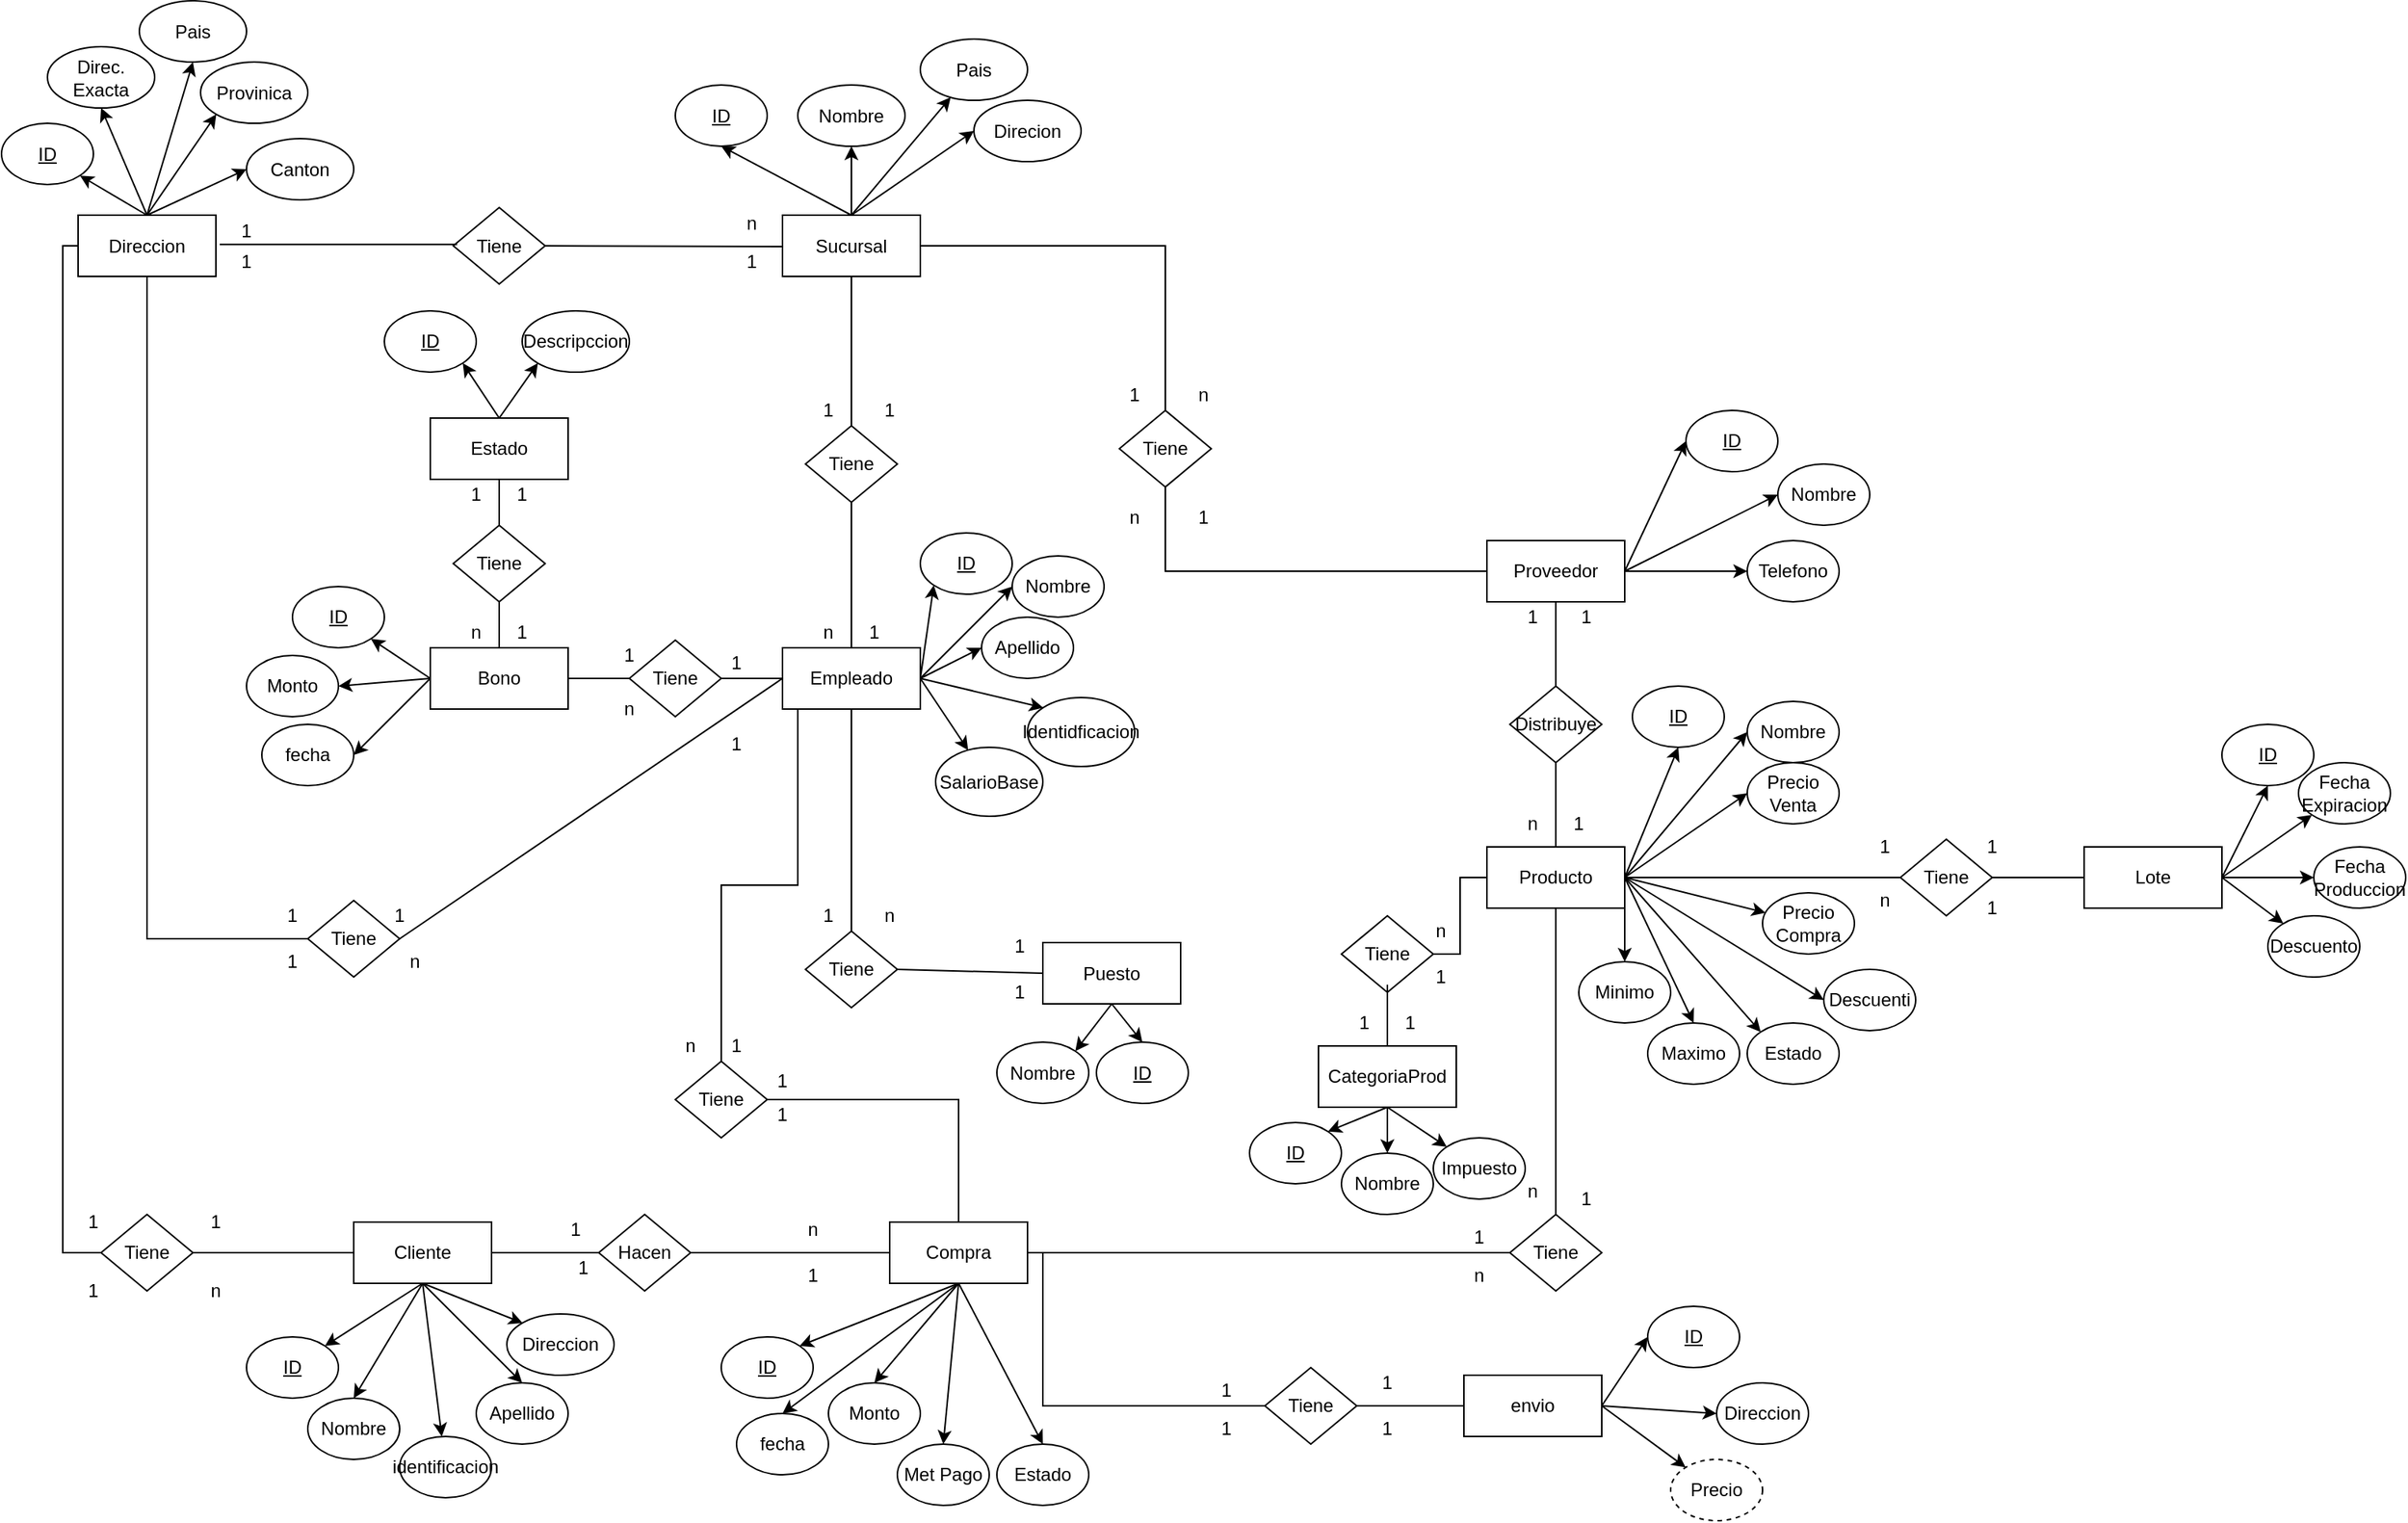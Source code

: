 <mxfile version="15.7.1" type="github">
  <diagram id="ENGJdk5pA8UJw1FiYDUX" name="Page-1">
    <mxGraphModel dx="2297" dy="1850" grid="1" gridSize="10" guides="1" tooltips="1" connect="1" arrows="1" fold="1" page="1" pageScale="1" pageWidth="850" pageHeight="1100" math="0" shadow="0">
      <root>
        <mxCell id="0" />
        <mxCell id="1" parent="0" />
        <mxCell id="Ehb19PiIv6LKmTPcDfT7-22" style="rounded=0;orthogonalLoop=1;jettySize=auto;html=1;exitX=0.5;exitY=0;exitDx=0;exitDy=0;entryX=0.5;entryY=1;entryDx=0;entryDy=0;" parent="1" source="Ehb19PiIv6LKmTPcDfT7-1" target="Ehb19PiIv6LKmTPcDfT7-20" edge="1">
          <mxGeometry relative="1" as="geometry" />
        </mxCell>
        <mxCell id="Ehb19PiIv6LKmTPcDfT7-23" style="edgeStyle=none;rounded=0;orthogonalLoop=1;jettySize=auto;html=1;exitX=0.5;exitY=0;exitDx=0;exitDy=0;entryX=0.5;entryY=1;entryDx=0;entryDy=0;" parent="1" source="Ehb19PiIv6LKmTPcDfT7-1" target="Ehb19PiIv6LKmTPcDfT7-9" edge="1">
          <mxGeometry relative="1" as="geometry" />
        </mxCell>
        <mxCell id="Ehb19PiIv6LKmTPcDfT7-24" style="edgeStyle=none;rounded=0;orthogonalLoop=1;jettySize=auto;html=1;exitX=0.5;exitY=0;exitDx=0;exitDy=0;" parent="1" source="Ehb19PiIv6LKmTPcDfT7-1" target="Ehb19PiIv6LKmTPcDfT7-10" edge="1">
          <mxGeometry relative="1" as="geometry" />
        </mxCell>
        <mxCell id="rZ9lUl_BrtyxJuCUCGFe-35" style="edgeStyle=none;rounded=0;orthogonalLoop=1;jettySize=auto;html=1;exitX=0.5;exitY=0;exitDx=0;exitDy=0;entryX=0;entryY=0.5;entryDx=0;entryDy=0;" edge="1" parent="1" source="Ehb19PiIv6LKmTPcDfT7-1" target="rZ9lUl_BrtyxJuCUCGFe-34">
          <mxGeometry relative="1" as="geometry" />
        </mxCell>
        <mxCell id="Ehb19PiIv6LKmTPcDfT7-1" value="Sucursal" style="rounded=0;whiteSpace=wrap;html=1;" parent="1" vertex="1">
          <mxGeometry x="10" y="-842.5" width="90" height="40" as="geometry" />
        </mxCell>
        <mxCell id="rZ9lUl_BrtyxJuCUCGFe-1" style="rounded=0;orthogonalLoop=1;jettySize=auto;html=1;exitX=1;exitY=0.5;exitDx=0;exitDy=0;entryX=0;entryY=1;entryDx=0;entryDy=0;" edge="1" parent="1" source="Ehb19PiIv6LKmTPcDfT7-2" target="Ehb19PiIv6LKmTPcDfT7-19">
          <mxGeometry relative="1" as="geometry" />
        </mxCell>
        <mxCell id="rZ9lUl_BrtyxJuCUCGFe-2" style="edgeStyle=none;rounded=0;orthogonalLoop=1;jettySize=auto;html=1;exitX=1;exitY=0.5;exitDx=0;exitDy=0;entryX=0;entryY=0.5;entryDx=0;entryDy=0;" edge="1" parent="1" source="Ehb19PiIv6LKmTPcDfT7-2" target="Ehb19PiIv6LKmTPcDfT7-11">
          <mxGeometry relative="1" as="geometry" />
        </mxCell>
        <mxCell id="rZ9lUl_BrtyxJuCUCGFe-3" style="edgeStyle=none;rounded=0;orthogonalLoop=1;jettySize=auto;html=1;exitX=1;exitY=0.5;exitDx=0;exitDy=0;entryX=0;entryY=0.5;entryDx=0;entryDy=0;" edge="1" parent="1" source="Ehb19PiIv6LKmTPcDfT7-2" target="Ehb19PiIv6LKmTPcDfT7-13">
          <mxGeometry relative="1" as="geometry" />
        </mxCell>
        <mxCell id="rZ9lUl_BrtyxJuCUCGFe-191" style="rounded=0;orthogonalLoop=1;jettySize=auto;html=1;exitX=1;exitY=0.5;exitDx=0;exitDy=0;entryX=0;entryY=0;entryDx=0;entryDy=0;" edge="1" parent="1" source="Ehb19PiIv6LKmTPcDfT7-2" target="rZ9lUl_BrtyxJuCUCGFe-189">
          <mxGeometry relative="1" as="geometry" />
        </mxCell>
        <mxCell id="rZ9lUl_BrtyxJuCUCGFe-192" style="edgeStyle=none;rounded=0;orthogonalLoop=1;jettySize=auto;html=1;exitX=1;exitY=0.5;exitDx=0;exitDy=0;" edge="1" parent="1" source="Ehb19PiIv6LKmTPcDfT7-2" target="Ehb19PiIv6LKmTPcDfT7-14">
          <mxGeometry relative="1" as="geometry" />
        </mxCell>
        <mxCell id="Ehb19PiIv6LKmTPcDfT7-2" value="Empleado" style="rounded=0;whiteSpace=wrap;html=1;" parent="1" vertex="1">
          <mxGeometry x="10" y="-560" width="90" height="40" as="geometry" />
        </mxCell>
        <mxCell id="Ehb19PiIv6LKmTPcDfT7-41" style="edgeStyle=none;rounded=0;orthogonalLoop=1;jettySize=auto;html=1;exitX=1;exitY=0.5;exitDx=0;exitDy=0;entryX=0;entryY=0.5;entryDx=0;entryDy=0;" parent="1" source="Ehb19PiIv6LKmTPcDfT7-3" target="Ehb19PiIv6LKmTPcDfT7-21" edge="1">
          <mxGeometry relative="1" as="geometry" />
        </mxCell>
        <mxCell id="Ehb19PiIv6LKmTPcDfT7-42" style="edgeStyle=none;rounded=0;orthogonalLoop=1;jettySize=auto;html=1;exitX=1;exitY=0.5;exitDx=0;exitDy=0;entryX=0;entryY=0.5;entryDx=0;entryDy=0;" parent="1" source="Ehb19PiIv6LKmTPcDfT7-3" target="Ehb19PiIv6LKmTPcDfT7-16" edge="1">
          <mxGeometry relative="1" as="geometry" />
        </mxCell>
        <mxCell id="Ehb19PiIv6LKmTPcDfT7-43" style="edgeStyle=none;rounded=0;orthogonalLoop=1;jettySize=auto;html=1;exitX=1;exitY=0.5;exitDx=0;exitDy=0;entryX=0;entryY=0.5;entryDx=0;entryDy=0;" parent="1" source="Ehb19PiIv6LKmTPcDfT7-3" target="Ehb19PiIv6LKmTPcDfT7-17" edge="1">
          <mxGeometry relative="1" as="geometry" />
        </mxCell>
        <mxCell id="Ehb19PiIv6LKmTPcDfT7-3" value="Proveedor" style="rounded=0;whiteSpace=wrap;html=1;" parent="1" vertex="1">
          <mxGeometry x="470" y="-630" width="90" height="40" as="geometry" />
        </mxCell>
        <mxCell id="Ehb19PiIv6LKmTPcDfT7-51" style="edgeStyle=none;rounded=0;orthogonalLoop=1;jettySize=auto;html=1;exitX=1;exitY=0.5;exitDx=0;exitDy=0;entryX=0;entryY=0.5;entryDx=0;entryDy=0;" parent="1" source="Ehb19PiIv6LKmTPcDfT7-4" target="Ehb19PiIv6LKmTPcDfT7-47" edge="1">
          <mxGeometry relative="1" as="geometry" />
        </mxCell>
        <mxCell id="Ehb19PiIv6LKmTPcDfT7-52" style="edgeStyle=none;rounded=0;orthogonalLoop=1;jettySize=auto;html=1;exitX=1;exitY=0.5;exitDx=0;exitDy=0;entryX=0;entryY=0.5;entryDx=0;entryDy=0;" parent="1" source="Ehb19PiIv6LKmTPcDfT7-4" target="Ehb19PiIv6LKmTPcDfT7-49" edge="1">
          <mxGeometry relative="1" as="geometry" />
        </mxCell>
        <mxCell id="Ehb19PiIv6LKmTPcDfT7-53" style="edgeStyle=none;rounded=0;orthogonalLoop=1;jettySize=auto;html=1;exitX=1;exitY=0.5;exitDx=0;exitDy=0;" parent="1" source="Ehb19PiIv6LKmTPcDfT7-4" target="Ehb19PiIv6LKmTPcDfT7-48" edge="1">
          <mxGeometry relative="1" as="geometry" />
        </mxCell>
        <mxCell id="rZ9lUl_BrtyxJuCUCGFe-23" style="edgeStyle=none;rounded=0;orthogonalLoop=1;jettySize=auto;html=1;exitX=1;exitY=0.5;exitDx=0;exitDy=0;entryX=0.5;entryY=0;entryDx=0;entryDy=0;" edge="1" parent="1" source="Ehb19PiIv6LKmTPcDfT7-4" target="rZ9lUl_BrtyxJuCUCGFe-22">
          <mxGeometry relative="1" as="geometry" />
        </mxCell>
        <mxCell id="rZ9lUl_BrtyxJuCUCGFe-24" style="edgeStyle=none;rounded=0;orthogonalLoop=1;jettySize=auto;html=1;exitX=1;exitY=0.5;exitDx=0;exitDy=0;entryX=0.5;entryY=0;entryDx=0;entryDy=0;" edge="1" parent="1" source="Ehb19PiIv6LKmTPcDfT7-4" target="rZ9lUl_BrtyxJuCUCGFe-21">
          <mxGeometry relative="1" as="geometry" />
        </mxCell>
        <mxCell id="rZ9lUl_BrtyxJuCUCGFe-60" style="edgeStyle=none;rounded=0;orthogonalLoop=1;jettySize=auto;html=1;exitX=1;exitY=0.5;exitDx=0;exitDy=0;entryX=0.5;entryY=1;entryDx=0;entryDy=0;" edge="1" parent="1" source="Ehb19PiIv6LKmTPcDfT7-4" target="rZ9lUl_BrtyxJuCUCGFe-59">
          <mxGeometry relative="1" as="geometry" />
        </mxCell>
        <mxCell id="rZ9lUl_BrtyxJuCUCGFe-204" style="edgeStyle=none;rounded=0;orthogonalLoop=1;jettySize=auto;html=1;exitX=1;exitY=0.5;exitDx=0;exitDy=0;entryX=0;entryY=0;entryDx=0;entryDy=0;" edge="1" parent="1" source="Ehb19PiIv6LKmTPcDfT7-4" target="rZ9lUl_BrtyxJuCUCGFe-203">
          <mxGeometry relative="1" as="geometry" />
        </mxCell>
        <mxCell id="rZ9lUl_BrtyxJuCUCGFe-206" style="edgeStyle=none;rounded=0;orthogonalLoop=1;jettySize=auto;html=1;exitX=1;exitY=0.5;exitDx=0;exitDy=0;entryX=0;entryY=0.5;entryDx=0;entryDy=0;" edge="1" parent="1" source="Ehb19PiIv6LKmTPcDfT7-4" target="rZ9lUl_BrtyxJuCUCGFe-205">
          <mxGeometry relative="1" as="geometry" />
        </mxCell>
        <mxCell id="Ehb19PiIv6LKmTPcDfT7-4" value="Producto" style="rounded=0;whiteSpace=wrap;html=1;" parent="1" vertex="1">
          <mxGeometry x="470" y="-430" width="90" height="40" as="geometry" />
        </mxCell>
        <mxCell id="rZ9lUl_BrtyxJuCUCGFe-163" style="edgeStyle=none;rounded=0;orthogonalLoop=1;jettySize=auto;html=1;exitX=0.5;exitY=1;exitDx=0;exitDy=0;entryX=0;entryY=0;entryDx=0;entryDy=0;" edge="1" parent="1" source="Ehb19PiIv6LKmTPcDfT7-5" target="rZ9lUl_BrtyxJuCUCGFe-25">
          <mxGeometry relative="1" as="geometry" />
        </mxCell>
        <mxCell id="rZ9lUl_BrtyxJuCUCGFe-164" style="edgeStyle=none;rounded=0;orthogonalLoop=1;jettySize=auto;html=1;exitX=0.5;exitY=1;exitDx=0;exitDy=0;entryX=0.5;entryY=0;entryDx=0;entryDy=0;" edge="1" parent="1" source="Ehb19PiIv6LKmTPcDfT7-5" target="Ehb19PiIv6LKmTPcDfT7-76">
          <mxGeometry relative="1" as="geometry" />
        </mxCell>
        <mxCell id="rZ9lUl_BrtyxJuCUCGFe-165" style="edgeStyle=none;rounded=0;orthogonalLoop=1;jettySize=auto;html=1;exitX=0.5;exitY=1;exitDx=0;exitDy=0;entryX=1;entryY=0;entryDx=0;entryDy=0;" edge="1" parent="1" source="Ehb19PiIv6LKmTPcDfT7-5" target="Ehb19PiIv6LKmTPcDfT7-75">
          <mxGeometry relative="1" as="geometry" />
        </mxCell>
        <mxCell id="Ehb19PiIv6LKmTPcDfT7-5" value="CategoriaProd" style="rounded=0;whiteSpace=wrap;html=1;" parent="1" vertex="1">
          <mxGeometry x="360" y="-300" width="90" height="40" as="geometry" />
        </mxCell>
        <mxCell id="rZ9lUl_BrtyxJuCUCGFe-118" style="edgeStyle=none;rounded=0;orthogonalLoop=1;jettySize=auto;html=1;exitX=0.5;exitY=1;exitDx=0;exitDy=0;entryX=0;entryY=0;entryDx=0;entryDy=0;" edge="1" parent="1" source="Ehb19PiIv6LKmTPcDfT7-6" target="Ehb19PiIv6LKmTPcDfT7-70">
          <mxGeometry relative="1" as="geometry" />
        </mxCell>
        <mxCell id="rZ9lUl_BrtyxJuCUCGFe-119" style="edgeStyle=none;rounded=0;orthogonalLoop=1;jettySize=auto;html=1;exitX=0.5;exitY=1;exitDx=0;exitDy=0;entryX=0.5;entryY=0;entryDx=0;entryDy=0;" edge="1" parent="1" source="Ehb19PiIv6LKmTPcDfT7-6" target="Ehb19PiIv6LKmTPcDfT7-66">
          <mxGeometry relative="1" as="geometry" />
        </mxCell>
        <mxCell id="rZ9lUl_BrtyxJuCUCGFe-120" style="edgeStyle=none;rounded=0;orthogonalLoop=1;jettySize=auto;html=1;exitX=0.5;exitY=1;exitDx=0;exitDy=0;entryX=0.5;entryY=0;entryDx=0;entryDy=0;" edge="1" parent="1" source="Ehb19PiIv6LKmTPcDfT7-6" target="Ehb19PiIv6LKmTPcDfT7-65">
          <mxGeometry relative="1" as="geometry" />
        </mxCell>
        <mxCell id="rZ9lUl_BrtyxJuCUCGFe-121" style="edgeStyle=none;rounded=0;orthogonalLoop=1;jettySize=auto;html=1;exitX=0.5;exitY=1;exitDx=0;exitDy=0;entryX=1;entryY=0;entryDx=0;entryDy=0;" edge="1" parent="1" source="Ehb19PiIv6LKmTPcDfT7-6" target="Ehb19PiIv6LKmTPcDfT7-64">
          <mxGeometry relative="1" as="geometry" />
        </mxCell>
        <mxCell id="rZ9lUl_BrtyxJuCUCGFe-152" style="rounded=0;orthogonalLoop=1;jettySize=auto;html=1;exitX=0.5;exitY=1;exitDx=0;exitDy=0;" edge="1" parent="1" source="Ehb19PiIv6LKmTPcDfT7-6" target="rZ9lUl_BrtyxJuCUCGFe-151">
          <mxGeometry relative="1" as="geometry" />
        </mxCell>
        <mxCell id="Ehb19PiIv6LKmTPcDfT7-6" value="Cliente" style="rounded=0;whiteSpace=wrap;html=1;" parent="1" vertex="1">
          <mxGeometry x="-270" y="-185" width="90" height="40" as="geometry" />
        </mxCell>
        <mxCell id="Ehb19PiIv6LKmTPcDfT7-63" style="edgeStyle=none;rounded=0;orthogonalLoop=1;jettySize=auto;html=1;exitX=0.5;exitY=1;exitDx=0;exitDy=0;entryX=0.5;entryY=0;entryDx=0;entryDy=0;" parent="1" source="Ehb19PiIv6LKmTPcDfT7-7" target="Ehb19PiIv6LKmTPcDfT7-62" edge="1">
          <mxGeometry relative="1" as="geometry" />
        </mxCell>
        <mxCell id="rZ9lUl_BrtyxJuCUCGFe-28" style="edgeStyle=none;rounded=0;orthogonalLoop=1;jettySize=auto;html=1;exitX=0.5;exitY=1;exitDx=0;exitDy=0;entryX=0.5;entryY=0;entryDx=0;entryDy=0;" edge="1" parent="1" source="Ehb19PiIv6LKmTPcDfT7-7" target="rZ9lUl_BrtyxJuCUCGFe-27">
          <mxGeometry relative="1" as="geometry" />
        </mxCell>
        <mxCell id="rZ9lUl_BrtyxJuCUCGFe-33" style="edgeStyle=none;rounded=0;orthogonalLoop=1;jettySize=auto;html=1;exitX=0.5;exitY=1;exitDx=0;exitDy=0;entryX=0.5;entryY=0;entryDx=0;entryDy=0;" edge="1" parent="1" source="Ehb19PiIv6LKmTPcDfT7-7" target="rZ9lUl_BrtyxJuCUCGFe-31">
          <mxGeometry relative="1" as="geometry" />
        </mxCell>
        <mxCell id="rZ9lUl_BrtyxJuCUCGFe-160" style="edgeStyle=none;rounded=0;orthogonalLoop=1;jettySize=auto;html=1;exitX=0.5;exitY=1;exitDx=0;exitDy=0;entryX=0.5;entryY=0;entryDx=0;entryDy=0;" edge="1" parent="1" source="Ehb19PiIv6LKmTPcDfT7-7" target="rZ9lUl_BrtyxJuCUCGFe-159">
          <mxGeometry relative="1" as="geometry" />
        </mxCell>
        <mxCell id="rZ9lUl_BrtyxJuCUCGFe-176" style="rounded=0;orthogonalLoop=1;jettySize=auto;html=1;exitX=0.5;exitY=1;exitDx=0;exitDy=0;entryX=1;entryY=0;entryDx=0;entryDy=0;" edge="1" parent="1" source="Ehb19PiIv6LKmTPcDfT7-7" target="Ehb19PiIv6LKmTPcDfT7-60">
          <mxGeometry relative="1" as="geometry" />
        </mxCell>
        <mxCell id="Ehb19PiIv6LKmTPcDfT7-7" value="Compra" style="rounded=0;whiteSpace=wrap;html=1;" parent="1" vertex="1">
          <mxGeometry x="80" y="-185" width="90" height="40" as="geometry" />
        </mxCell>
        <mxCell id="Ehb19PiIv6LKmTPcDfT7-9" value="Nombre" style="ellipse;whiteSpace=wrap;html=1;" parent="1" vertex="1">
          <mxGeometry x="20" y="-927.5" width="70" height="40" as="geometry" />
        </mxCell>
        <mxCell id="Ehb19PiIv6LKmTPcDfT7-10" value="Pais" style="ellipse;whiteSpace=wrap;html=1;" parent="1" vertex="1">
          <mxGeometry x="100" y="-957.5" width="70" height="40" as="geometry" />
        </mxCell>
        <mxCell id="Ehb19PiIv6LKmTPcDfT7-11" value="Nombre" style="ellipse;whiteSpace=wrap;html=1;" parent="1" vertex="1">
          <mxGeometry x="160" y="-620" width="60" height="40" as="geometry" />
        </mxCell>
        <mxCell id="Ehb19PiIv6LKmTPcDfT7-13" value="Apellido" style="ellipse;whiteSpace=wrap;html=1;" parent="1" vertex="1">
          <mxGeometry x="140" y="-580" width="60" height="40" as="geometry" />
        </mxCell>
        <mxCell id="Ehb19PiIv6LKmTPcDfT7-14" value="SalarioBase" style="ellipse;whiteSpace=wrap;html=1;" parent="1" vertex="1">
          <mxGeometry x="110" y="-495" width="70" height="45" as="geometry" />
        </mxCell>
        <mxCell id="Ehb19PiIv6LKmTPcDfT7-16" value="Nombre" style="ellipse;whiteSpace=wrap;html=1;" parent="1" vertex="1">
          <mxGeometry x="660" y="-680" width="60" height="40" as="geometry" />
        </mxCell>
        <mxCell id="Ehb19PiIv6LKmTPcDfT7-17" value="Telefono" style="ellipse;whiteSpace=wrap;html=1;" parent="1" vertex="1">
          <mxGeometry x="640" y="-630" width="60" height="40" as="geometry" />
        </mxCell>
        <mxCell id="Ehb19PiIv6LKmTPcDfT7-19" value="&lt;u&gt;ID&lt;/u&gt;" style="ellipse;whiteSpace=wrap;html=1;" parent="1" vertex="1">
          <mxGeometry x="100" y="-635" width="60" height="40" as="geometry" />
        </mxCell>
        <mxCell id="Ehb19PiIv6LKmTPcDfT7-20" value="&lt;u&gt;ID&lt;/u&gt;" style="ellipse;whiteSpace=wrap;html=1;" parent="1" vertex="1">
          <mxGeometry x="-60" y="-927.5" width="60" height="40" as="geometry" />
        </mxCell>
        <mxCell id="Ehb19PiIv6LKmTPcDfT7-21" value="&lt;u&gt;ID&lt;/u&gt;" style="ellipse;whiteSpace=wrap;html=1;" parent="1" vertex="1">
          <mxGeometry x="600" y="-715" width="60" height="40" as="geometry" />
        </mxCell>
        <mxCell id="Ehb19PiIv6LKmTPcDfT7-25" value="Tiene" style="rhombus;whiteSpace=wrap;html=1;" parent="1" vertex="1">
          <mxGeometry x="25" y="-705" width="60" height="50" as="geometry" />
        </mxCell>
        <mxCell id="Ehb19PiIv6LKmTPcDfT7-27" value="" style="endArrow=none;html=1;rounded=0;entryX=0.5;entryY=1;entryDx=0;entryDy=0;exitX=0.5;exitY=0;exitDx=0;exitDy=0;" parent="1" source="Ehb19PiIv6LKmTPcDfT7-25" target="Ehb19PiIv6LKmTPcDfT7-1" edge="1">
          <mxGeometry width="50" height="50" relative="1" as="geometry">
            <mxPoint x="-60" y="-650" as="sourcePoint" />
            <mxPoint x="-10" y="-700" as="targetPoint" />
          </mxGeometry>
        </mxCell>
        <mxCell id="Ehb19PiIv6LKmTPcDfT7-28" value="" style="endArrow=none;html=1;rounded=0;exitX=0.5;exitY=0;exitDx=0;exitDy=0;entryX=0.5;entryY=1;entryDx=0;entryDy=0;" parent="1" source="Ehb19PiIv6LKmTPcDfT7-2" target="Ehb19PiIv6LKmTPcDfT7-25" edge="1">
          <mxGeometry width="50" height="50" relative="1" as="geometry">
            <mxPoint x="54.5" y="-565" as="sourcePoint" />
            <mxPoint x="120" y="-610" as="targetPoint" />
          </mxGeometry>
        </mxCell>
        <mxCell id="Ehb19PiIv6LKmTPcDfT7-40" value="Distribuye" style="rhombus;whiteSpace=wrap;html=1;" parent="1" vertex="1">
          <mxGeometry x="485" y="-535" width="60" height="50" as="geometry" />
        </mxCell>
        <mxCell id="Ehb19PiIv6LKmTPcDfT7-44" value="" style="endArrow=none;html=1;rounded=0;exitX=0.5;exitY=0;exitDx=0;exitDy=0;entryX=0.5;entryY=1;entryDx=0;entryDy=0;" parent="1" source="Ehb19PiIv6LKmTPcDfT7-40" target="Ehb19PiIv6LKmTPcDfT7-3" edge="1">
          <mxGeometry width="50" height="50" relative="1" as="geometry">
            <mxPoint x="514.33" y="-530" as="sourcePoint" />
            <mxPoint x="514.33" y="-590" as="targetPoint" />
          </mxGeometry>
        </mxCell>
        <mxCell id="Ehb19PiIv6LKmTPcDfT7-45" value="" style="endArrow=none;html=1;rounded=0;exitX=0.5;exitY=0;exitDx=0;exitDy=0;entryX=0.5;entryY=1;entryDx=0;entryDy=0;" parent="1" source="Ehb19PiIv6LKmTPcDfT7-4" target="Ehb19PiIv6LKmTPcDfT7-40" edge="1">
          <mxGeometry width="50" height="50" relative="1" as="geometry">
            <mxPoint x="514.33" y="-430" as="sourcePoint" />
            <mxPoint x="514.33" y="-490" as="targetPoint" />
          </mxGeometry>
        </mxCell>
        <mxCell id="Ehb19PiIv6LKmTPcDfT7-47" value="Nombre" style="ellipse;whiteSpace=wrap;html=1;" parent="1" vertex="1">
          <mxGeometry x="640" y="-525" width="60" height="40" as="geometry" />
        </mxCell>
        <mxCell id="Ehb19PiIv6LKmTPcDfT7-48" value="Precio Compra" style="ellipse;whiteSpace=wrap;html=1;" parent="1" vertex="1">
          <mxGeometry x="650" y="-400" width="60" height="40" as="geometry" />
        </mxCell>
        <mxCell id="Ehb19PiIv6LKmTPcDfT7-49" value="Precio Venta" style="ellipse;whiteSpace=wrap;html=1;" parent="1" vertex="1">
          <mxGeometry x="640" y="-485" width="60" height="40" as="geometry" />
        </mxCell>
        <mxCell id="Ehb19PiIv6LKmTPcDfT7-54" value="Hacen" style="rhombus;whiteSpace=wrap;html=1;" parent="1" vertex="1">
          <mxGeometry x="-110" y="-190" width="60" height="50" as="geometry" />
        </mxCell>
        <mxCell id="Ehb19PiIv6LKmTPcDfT7-55" value="" style="endArrow=none;html=1;rounded=0;entryX=1;entryY=0.5;entryDx=0;entryDy=0;exitX=0;exitY=0.5;exitDx=0;exitDy=0;" parent="1" target="Ehb19PiIv6LKmTPcDfT7-6" edge="1">
          <mxGeometry width="50" height="50" relative="1" as="geometry">
            <mxPoint x="-110" y="-165" as="sourcePoint" />
            <mxPoint x="-190" y="-20" as="targetPoint" />
          </mxGeometry>
        </mxCell>
        <mxCell id="Ehb19PiIv6LKmTPcDfT7-56" value="" style="endArrow=none;html=1;rounded=0;exitX=1;exitY=0.5;exitDx=0;exitDy=0;entryX=0;entryY=0.5;entryDx=0;entryDy=0;" parent="1" source="Ehb19PiIv6LKmTPcDfT7-54" target="Ehb19PiIv6LKmTPcDfT7-7" edge="1">
          <mxGeometry width="50" height="50" relative="1" as="geometry">
            <mxPoint x="210" y="-150" as="sourcePoint" />
            <mxPoint x="260" y="-200" as="targetPoint" />
          </mxGeometry>
        </mxCell>
        <mxCell id="Ehb19PiIv6LKmTPcDfT7-57" value="Tiene" style="rhombus;whiteSpace=wrap;html=1;" parent="1" vertex="1">
          <mxGeometry x="485" y="-190" width="60" height="50" as="geometry" />
        </mxCell>
        <mxCell id="Ehb19PiIv6LKmTPcDfT7-58" value="" style="endArrow=none;html=1;rounded=0;exitX=1;exitY=0.5;exitDx=0;exitDy=0;entryX=0;entryY=0.5;entryDx=0;entryDy=0;" parent="1" source="Ehb19PiIv6LKmTPcDfT7-7" target="Ehb19PiIv6LKmTPcDfT7-57" edge="1">
          <mxGeometry width="50" height="50" relative="1" as="geometry">
            <mxPoint x="410" y="-200" as="sourcePoint" />
            <mxPoint x="460" y="-250" as="targetPoint" />
          </mxGeometry>
        </mxCell>
        <mxCell id="Ehb19PiIv6LKmTPcDfT7-59" value="" style="endArrow=none;html=1;rounded=0;entryX=0.5;entryY=1;entryDx=0;entryDy=0;exitX=0.5;exitY=0;exitDx=0;exitDy=0;" parent="1" source="Ehb19PiIv6LKmTPcDfT7-57" target="Ehb19PiIv6LKmTPcDfT7-4" edge="1">
          <mxGeometry width="50" height="50" relative="1" as="geometry">
            <mxPoint x="450" y="-310" as="sourcePoint" />
            <mxPoint x="500" y="-360" as="targetPoint" />
          </mxGeometry>
        </mxCell>
        <mxCell id="Ehb19PiIv6LKmTPcDfT7-60" value="&lt;u&gt;ID&lt;/u&gt;" style="ellipse;whiteSpace=wrap;html=1;" parent="1" vertex="1">
          <mxGeometry x="-30" y="-110" width="60" height="40" as="geometry" />
        </mxCell>
        <mxCell id="Ehb19PiIv6LKmTPcDfT7-62" value="fecha" style="ellipse;whiteSpace=wrap;html=1;" parent="1" vertex="1">
          <mxGeometry x="-20" y="-60" width="60" height="40" as="geometry" />
        </mxCell>
        <mxCell id="Ehb19PiIv6LKmTPcDfT7-64" value="&lt;u&gt;ID&lt;/u&gt;" style="ellipse;whiteSpace=wrap;html=1;" parent="1" vertex="1">
          <mxGeometry x="-340" y="-110" width="60" height="40" as="geometry" />
        </mxCell>
        <mxCell id="Ehb19PiIv6LKmTPcDfT7-65" value="Nombre" style="ellipse;whiteSpace=wrap;html=1;" parent="1" vertex="1">
          <mxGeometry x="-300" y="-70" width="60" height="40" as="geometry" />
        </mxCell>
        <mxCell id="Ehb19PiIv6LKmTPcDfT7-66" value="Apellido" style="ellipse;whiteSpace=wrap;html=1;" parent="1" vertex="1">
          <mxGeometry x="-190" y="-80" width="60" height="40" as="geometry" />
        </mxCell>
        <mxCell id="Ehb19PiIv6LKmTPcDfT7-70" value="Direccion" style="ellipse;whiteSpace=wrap;html=1;" parent="1" vertex="1">
          <mxGeometry x="-170" y="-125" width="70" height="40" as="geometry" />
        </mxCell>
        <mxCell id="Ehb19PiIv6LKmTPcDfT7-72" value="Tiene" style="rhombus;whiteSpace=wrap;html=1;" parent="1" vertex="1">
          <mxGeometry x="375" y="-385" width="60" height="50" as="geometry" />
        </mxCell>
        <mxCell id="Ehb19PiIv6LKmTPcDfT7-74" value="" style="endArrow=none;html=1;rounded=0;entryX=0;entryY=0.5;entryDx=0;entryDy=0;exitX=1;exitY=0.5;exitDx=0;exitDy=0;edgeStyle=orthogonalEdgeStyle;" parent="1" source="Ehb19PiIv6LKmTPcDfT7-72" target="Ehb19PiIv6LKmTPcDfT7-4" edge="1">
          <mxGeometry width="50" height="50" relative="1" as="geometry">
            <mxPoint x="410" y="-290" as="sourcePoint" />
            <mxPoint x="460" y="-340" as="targetPoint" />
          </mxGeometry>
        </mxCell>
        <mxCell id="Ehb19PiIv6LKmTPcDfT7-75" value="&lt;u&gt;ID&lt;/u&gt;" style="ellipse;whiteSpace=wrap;html=1;" parent="1" vertex="1">
          <mxGeometry x="315" y="-250" width="60" height="40" as="geometry" />
        </mxCell>
        <mxCell id="Ehb19PiIv6LKmTPcDfT7-76" value="Nombre" style="ellipse;whiteSpace=wrap;html=1;" parent="1" vertex="1">
          <mxGeometry x="375" y="-230" width="60" height="40" as="geometry" />
        </mxCell>
        <mxCell id="Ehb19PiIv6LKmTPcDfT7-79" value="Fecha Produccion" style="ellipse;whiteSpace=wrap;html=1;" parent="1" vertex="1">
          <mxGeometry x="1010" y="-430" width="60" height="40" as="geometry" />
        </mxCell>
        <mxCell id="Ehb19PiIv6LKmTPcDfT7-83" value="Tiene" style="rhombus;whiteSpace=wrap;html=1;" parent="1" vertex="1">
          <mxGeometry x="230" y="-715" width="60" height="50" as="geometry" />
        </mxCell>
        <mxCell id="Ehb19PiIv6LKmTPcDfT7-84" value="" style="endArrow=none;html=1;rounded=0;exitX=1;exitY=0.5;exitDx=0;exitDy=0;entryX=0.5;entryY=0;entryDx=0;entryDy=0;edgeStyle=orthogonalEdgeStyle;" parent="1" source="Ehb19PiIv6LKmTPcDfT7-1" target="Ehb19PiIv6LKmTPcDfT7-83" edge="1">
          <mxGeometry width="50" height="50" relative="1" as="geometry">
            <mxPoint x="210" y="-690" as="sourcePoint" />
            <mxPoint x="260" y="-740" as="targetPoint" />
          </mxGeometry>
        </mxCell>
        <mxCell id="Ehb19PiIv6LKmTPcDfT7-86" value="" style="endArrow=none;html=1;rounded=0;entryX=0.5;entryY=1;entryDx=0;entryDy=0;exitX=0;exitY=0.5;exitDx=0;exitDy=0;edgeStyle=orthogonalEdgeStyle;" parent="1" source="Ehb19PiIv6LKmTPcDfT7-3" target="Ehb19PiIv6LKmTPcDfT7-83" edge="1">
          <mxGeometry width="50" height="50" relative="1" as="geometry">
            <mxPoint x="230" y="-450" as="sourcePoint" />
            <mxPoint x="280" y="-500" as="targetPoint" />
          </mxGeometry>
        </mxCell>
        <mxCell id="GA1GhynCRn1cI76Y5Yom-1" value="Tiene" style="rhombus;whiteSpace=wrap;html=1;" parent="1" vertex="1">
          <mxGeometry x="25" y="-375" width="60" height="50" as="geometry" />
        </mxCell>
        <mxCell id="GA1GhynCRn1cI76Y5Yom-2" value="" style="endArrow=none;html=1;rounded=0;entryX=0.5;entryY=1;entryDx=0;entryDy=0;exitX=0.5;exitY=0;exitDx=0;exitDy=0;" parent="1" source="GA1GhynCRn1cI76Y5Yom-1" target="Ehb19PiIv6LKmTPcDfT7-2" edge="1">
          <mxGeometry width="50" height="50" relative="1" as="geometry">
            <mxPoint x="-30" y="-340" as="sourcePoint" />
            <mxPoint x="20" y="-390" as="targetPoint" />
          </mxGeometry>
        </mxCell>
        <mxCell id="rZ9lUl_BrtyxJuCUCGFe-132" style="edgeStyle=none;rounded=0;orthogonalLoop=1;jettySize=auto;html=1;exitX=0.5;exitY=1;exitDx=0;exitDy=0;entryX=1;entryY=0;entryDx=0;entryDy=0;" edge="1" parent="1" source="GA1GhynCRn1cI76Y5Yom-3" target="GA1GhynCRn1cI76Y5Yom-7">
          <mxGeometry relative="1" as="geometry" />
        </mxCell>
        <mxCell id="rZ9lUl_BrtyxJuCUCGFe-133" style="edgeStyle=none;rounded=0;orthogonalLoop=1;jettySize=auto;html=1;exitX=0.5;exitY=1;exitDx=0;exitDy=0;entryX=0.5;entryY=0;entryDx=0;entryDy=0;" edge="1" parent="1" source="GA1GhynCRn1cI76Y5Yom-3" target="GA1GhynCRn1cI76Y5Yom-6">
          <mxGeometry relative="1" as="geometry" />
        </mxCell>
        <mxCell id="GA1GhynCRn1cI76Y5Yom-3" value="Puesto" style="rounded=0;whiteSpace=wrap;html=1;" parent="1" vertex="1">
          <mxGeometry x="180" y="-367.5" width="90" height="40" as="geometry" />
        </mxCell>
        <mxCell id="GA1GhynCRn1cI76Y5Yom-6" value="&lt;u&gt;ID&lt;/u&gt;" style="ellipse;whiteSpace=wrap;html=1;" parent="1" vertex="1">
          <mxGeometry x="215" y="-302.5" width="60" height="40" as="geometry" />
        </mxCell>
        <mxCell id="GA1GhynCRn1cI76Y5Yom-7" value="Nombre" style="ellipse;whiteSpace=wrap;html=1;" parent="1" vertex="1">
          <mxGeometry x="150" y="-302.5" width="60" height="40" as="geometry" />
        </mxCell>
        <mxCell id="rZ9lUl_BrtyxJuCUCGFe-13" style="edgeStyle=none;rounded=0;orthogonalLoop=1;jettySize=auto;html=1;exitX=0;exitY=0.5;exitDx=0;exitDy=0;entryX=1;entryY=1;entryDx=0;entryDy=0;" edge="1" parent="1" source="rZ9lUl_BrtyxJuCUCGFe-6" target="rZ9lUl_BrtyxJuCUCGFe-11">
          <mxGeometry relative="1" as="geometry" />
        </mxCell>
        <mxCell id="rZ9lUl_BrtyxJuCUCGFe-16" style="edgeStyle=none;rounded=0;orthogonalLoop=1;jettySize=auto;html=1;exitX=0;exitY=0.5;exitDx=0;exitDy=0;entryX=1;entryY=0.5;entryDx=0;entryDy=0;" edge="1" parent="1" source="rZ9lUl_BrtyxJuCUCGFe-6" target="rZ9lUl_BrtyxJuCUCGFe-15">
          <mxGeometry relative="1" as="geometry" />
        </mxCell>
        <mxCell id="rZ9lUl_BrtyxJuCUCGFe-18" style="edgeStyle=none;rounded=0;orthogonalLoop=1;jettySize=auto;html=1;exitX=0;exitY=0.5;exitDx=0;exitDy=0;entryX=1;entryY=0.5;entryDx=0;entryDy=0;" edge="1" parent="1" source="rZ9lUl_BrtyxJuCUCGFe-6" target="rZ9lUl_BrtyxJuCUCGFe-17">
          <mxGeometry relative="1" as="geometry" />
        </mxCell>
        <mxCell id="rZ9lUl_BrtyxJuCUCGFe-6" value="Bono" style="rounded=0;whiteSpace=wrap;html=1;" vertex="1" parent="1">
          <mxGeometry x="-220" y="-560" width="90" height="40" as="geometry" />
        </mxCell>
        <mxCell id="rZ9lUl_BrtyxJuCUCGFe-7" value="Tiene" style="rhombus;whiteSpace=wrap;html=1;" vertex="1" parent="1">
          <mxGeometry x="-90" y="-565" width="60" height="50" as="geometry" />
        </mxCell>
        <mxCell id="rZ9lUl_BrtyxJuCUCGFe-9" value="" style="endArrow=none;html=1;rounded=0;entryX=0;entryY=0.5;entryDx=0;entryDy=0;exitX=1;exitY=0.5;exitDx=0;exitDy=0;" edge="1" parent="1" source="rZ9lUl_BrtyxJuCUCGFe-7" target="Ehb19PiIv6LKmTPcDfT7-2">
          <mxGeometry width="50" height="50" relative="1" as="geometry">
            <mxPoint x="-110" y="-420" as="sourcePoint" />
            <mxPoint x="-60" y="-470" as="targetPoint" />
          </mxGeometry>
        </mxCell>
        <mxCell id="rZ9lUl_BrtyxJuCUCGFe-10" value="" style="endArrow=none;html=1;rounded=0;entryX=0;entryY=0.5;entryDx=0;entryDy=0;exitX=1;exitY=0.5;exitDx=0;exitDy=0;" edge="1" parent="1" source="rZ9lUl_BrtyxJuCUCGFe-6" target="rZ9lUl_BrtyxJuCUCGFe-7">
          <mxGeometry width="50" height="50" relative="1" as="geometry">
            <mxPoint x="-80" y="-420" as="sourcePoint" />
            <mxPoint x="-30" y="-470" as="targetPoint" />
          </mxGeometry>
        </mxCell>
        <mxCell id="rZ9lUl_BrtyxJuCUCGFe-11" value="&lt;u&gt;ID&lt;/u&gt;" style="ellipse;whiteSpace=wrap;html=1;" vertex="1" parent="1">
          <mxGeometry x="-310" y="-600" width="60" height="40" as="geometry" />
        </mxCell>
        <mxCell id="rZ9lUl_BrtyxJuCUCGFe-15" value="Monto" style="ellipse;whiteSpace=wrap;html=1;" vertex="1" parent="1">
          <mxGeometry x="-340" y="-555" width="60" height="40" as="geometry" />
        </mxCell>
        <mxCell id="rZ9lUl_BrtyxJuCUCGFe-17" value="fecha" style="ellipse;whiteSpace=wrap;html=1;" vertex="1" parent="1">
          <mxGeometry x="-330" y="-510" width="60" height="40" as="geometry" />
        </mxCell>
        <mxCell id="rZ9lUl_BrtyxJuCUCGFe-19" value="Descuento" style="ellipse;whiteSpace=wrap;html=1;" vertex="1" parent="1">
          <mxGeometry x="980" y="-385" width="60" height="40" as="geometry" />
        </mxCell>
        <mxCell id="rZ9lUl_BrtyxJuCUCGFe-21" value="Minimo" style="ellipse;whiteSpace=wrap;html=1;" vertex="1" parent="1">
          <mxGeometry x="530" y="-355" width="60" height="40" as="geometry" />
        </mxCell>
        <mxCell id="rZ9lUl_BrtyxJuCUCGFe-22" value="Maximo" style="ellipse;whiteSpace=wrap;html=1;" vertex="1" parent="1">
          <mxGeometry x="575" y="-315" width="60" height="40" as="geometry" />
        </mxCell>
        <mxCell id="rZ9lUl_BrtyxJuCUCGFe-25" value="Impuesto" style="ellipse;whiteSpace=wrap;html=1;" vertex="1" parent="1">
          <mxGeometry x="435" y="-240" width="60" height="40" as="geometry" />
        </mxCell>
        <mxCell id="rZ9lUl_BrtyxJuCUCGFe-27" value="Monto" style="ellipse;whiteSpace=wrap;html=1;" vertex="1" parent="1">
          <mxGeometry x="40" y="-80" width="60" height="40" as="geometry" />
        </mxCell>
        <mxCell id="rZ9lUl_BrtyxJuCUCGFe-31" value="Met Pago" style="ellipse;whiteSpace=wrap;html=1;" vertex="1" parent="1">
          <mxGeometry x="85" y="-40" width="60" height="40" as="geometry" />
        </mxCell>
        <mxCell id="rZ9lUl_BrtyxJuCUCGFe-32" style="edgeStyle=none;rounded=0;orthogonalLoop=1;jettySize=auto;html=1;exitX=1;exitY=1;exitDx=0;exitDy=0;" edge="1" parent="1" source="rZ9lUl_BrtyxJuCUCGFe-27" target="rZ9lUl_BrtyxJuCUCGFe-27">
          <mxGeometry relative="1" as="geometry" />
        </mxCell>
        <mxCell id="rZ9lUl_BrtyxJuCUCGFe-34" value="Direcion" style="ellipse;whiteSpace=wrap;html=1;" vertex="1" parent="1">
          <mxGeometry x="135" y="-917.5" width="70" height="40" as="geometry" />
        </mxCell>
        <mxCell id="rZ9lUl_BrtyxJuCUCGFe-36" value="Tiene" style="rhombus;whiteSpace=wrap;html=1;" vertex="1" parent="1">
          <mxGeometry x="325" y="-90" width="60" height="50" as="geometry" />
        </mxCell>
        <mxCell id="rZ9lUl_BrtyxJuCUCGFe-45" style="rounded=0;orthogonalLoop=1;jettySize=auto;html=1;exitX=1;exitY=0.5;exitDx=0;exitDy=0;entryX=0;entryY=0.5;entryDx=0;entryDy=0;" edge="1" parent="1" source="rZ9lUl_BrtyxJuCUCGFe-37" target="rZ9lUl_BrtyxJuCUCGFe-44">
          <mxGeometry relative="1" as="geometry" />
        </mxCell>
        <mxCell id="rZ9lUl_BrtyxJuCUCGFe-51" style="edgeStyle=none;rounded=0;orthogonalLoop=1;jettySize=auto;html=1;exitX=1;exitY=0.5;exitDx=0;exitDy=0;entryX=0;entryY=0.5;entryDx=0;entryDy=0;" edge="1" parent="1" source="rZ9lUl_BrtyxJuCUCGFe-37" target="rZ9lUl_BrtyxJuCUCGFe-50">
          <mxGeometry relative="1" as="geometry" />
        </mxCell>
        <mxCell id="rZ9lUl_BrtyxJuCUCGFe-53" style="edgeStyle=none;rounded=0;orthogonalLoop=1;jettySize=auto;html=1;exitX=1;exitY=0.5;exitDx=0;exitDy=0;" edge="1" parent="1" source="rZ9lUl_BrtyxJuCUCGFe-37" target="rZ9lUl_BrtyxJuCUCGFe-52">
          <mxGeometry relative="1" as="geometry" />
        </mxCell>
        <mxCell id="rZ9lUl_BrtyxJuCUCGFe-37" value="envio" style="rounded=0;whiteSpace=wrap;html=1;" vertex="1" parent="1">
          <mxGeometry x="455" y="-85" width="90" height="40" as="geometry" />
        </mxCell>
        <mxCell id="rZ9lUl_BrtyxJuCUCGFe-39" value="" style="endArrow=none;html=1;rounded=0;exitX=1;exitY=0.5;exitDx=0;exitDy=0;entryX=0;entryY=0.5;entryDx=0;entryDy=0;" edge="1" parent="1" source="rZ9lUl_BrtyxJuCUCGFe-36" target="rZ9lUl_BrtyxJuCUCGFe-37">
          <mxGeometry width="50" height="50" relative="1" as="geometry">
            <mxPoint x="455" y="-30" as="sourcePoint" />
            <mxPoint x="505" y="-80" as="targetPoint" />
          </mxGeometry>
        </mxCell>
        <mxCell id="rZ9lUl_BrtyxJuCUCGFe-42" value="" style="endArrow=none;html=1;rounded=0;entryX=1;entryY=0.5;entryDx=0;entryDy=0;exitX=0;exitY=0.5;exitDx=0;exitDy=0;edgeStyle=orthogonalEdgeStyle;" edge="1" parent="1" source="rZ9lUl_BrtyxJuCUCGFe-36" target="Ehb19PiIv6LKmTPcDfT7-7">
          <mxGeometry width="50" height="50" relative="1" as="geometry">
            <mxPoint x="250" y="-65" as="sourcePoint" />
            <mxPoint x="240" y="-130" as="targetPoint" />
            <Array as="points">
              <mxPoint x="180" y="-65" />
              <mxPoint x="180" y="-165" />
            </Array>
          </mxGeometry>
        </mxCell>
        <mxCell id="rZ9lUl_BrtyxJuCUCGFe-44" value="&lt;u&gt;ID&lt;/u&gt;" style="ellipse;whiteSpace=wrap;html=1;" vertex="1" parent="1">
          <mxGeometry x="575" y="-130" width="60" height="40" as="geometry" />
        </mxCell>
        <mxCell id="rZ9lUl_BrtyxJuCUCGFe-50" value="Direccion" style="ellipse;whiteSpace=wrap;html=1;" vertex="1" parent="1">
          <mxGeometry x="620" y="-80" width="60" height="40" as="geometry" />
        </mxCell>
        <mxCell id="rZ9lUl_BrtyxJuCUCGFe-52" value="Precio" style="ellipse;whiteSpace=wrap;html=1;dashed=1;" vertex="1" parent="1">
          <mxGeometry x="590" y="-30" width="60" height="40" as="geometry" />
        </mxCell>
        <mxCell id="rZ9lUl_BrtyxJuCUCGFe-63" style="edgeStyle=none;rounded=0;orthogonalLoop=1;jettySize=auto;html=1;exitX=1;exitY=0.5;exitDx=0;exitDy=0;entryX=0.5;entryY=1;entryDx=0;entryDy=0;" edge="1" parent="1" source="rZ9lUl_BrtyxJuCUCGFe-54" target="rZ9lUl_BrtyxJuCUCGFe-56">
          <mxGeometry relative="1" as="geometry" />
        </mxCell>
        <mxCell id="rZ9lUl_BrtyxJuCUCGFe-64" style="edgeStyle=none;rounded=0;orthogonalLoop=1;jettySize=auto;html=1;exitX=1;exitY=0.5;exitDx=0;exitDy=0;entryX=0;entryY=1;entryDx=0;entryDy=0;" edge="1" parent="1" source="rZ9lUl_BrtyxJuCUCGFe-54" target="rZ9lUl_BrtyxJuCUCGFe-55">
          <mxGeometry relative="1" as="geometry" />
        </mxCell>
        <mxCell id="rZ9lUl_BrtyxJuCUCGFe-65" style="edgeStyle=none;rounded=0;orthogonalLoop=1;jettySize=auto;html=1;exitX=1;exitY=0.5;exitDx=0;exitDy=0;" edge="1" parent="1" source="rZ9lUl_BrtyxJuCUCGFe-54" target="Ehb19PiIv6LKmTPcDfT7-79">
          <mxGeometry relative="1" as="geometry" />
        </mxCell>
        <mxCell id="rZ9lUl_BrtyxJuCUCGFe-66" style="edgeStyle=none;rounded=0;orthogonalLoop=1;jettySize=auto;html=1;exitX=1;exitY=0.5;exitDx=0;exitDy=0;" edge="1" parent="1" source="rZ9lUl_BrtyxJuCUCGFe-54" target="rZ9lUl_BrtyxJuCUCGFe-19">
          <mxGeometry relative="1" as="geometry" />
        </mxCell>
        <mxCell id="rZ9lUl_BrtyxJuCUCGFe-54" value="Lote" style="rounded=0;whiteSpace=wrap;html=1;" vertex="1" parent="1">
          <mxGeometry x="860" y="-430" width="90" height="40" as="geometry" />
        </mxCell>
        <mxCell id="rZ9lUl_BrtyxJuCUCGFe-55" value="Fecha Expiracion" style="ellipse;whiteSpace=wrap;html=1;" vertex="1" parent="1">
          <mxGeometry x="1000" y="-485" width="60" height="40" as="geometry" />
        </mxCell>
        <mxCell id="rZ9lUl_BrtyxJuCUCGFe-56" value="&lt;u&gt;ID&lt;/u&gt;" style="ellipse;whiteSpace=wrap;html=1;" vertex="1" parent="1">
          <mxGeometry x="950" y="-510" width="60" height="40" as="geometry" />
        </mxCell>
        <mxCell id="rZ9lUl_BrtyxJuCUCGFe-58" value="Tiene" style="rhombus;whiteSpace=wrap;html=1;" vertex="1" parent="1">
          <mxGeometry x="740" y="-435" width="60" height="50" as="geometry" />
        </mxCell>
        <mxCell id="rZ9lUl_BrtyxJuCUCGFe-59" value="&lt;u&gt;ID&lt;/u&gt;" style="ellipse;whiteSpace=wrap;html=1;" vertex="1" parent="1">
          <mxGeometry x="565" y="-535" width="60" height="40" as="geometry" />
        </mxCell>
        <mxCell id="rZ9lUl_BrtyxJuCUCGFe-61" value="" style="endArrow=none;html=1;rounded=0;entryX=0;entryY=0.5;entryDx=0;entryDy=0;" edge="1" parent="1" target="rZ9lUl_BrtyxJuCUCGFe-58">
          <mxGeometry width="50" height="50" relative="1" as="geometry">
            <mxPoint x="560" y="-410" as="sourcePoint" />
            <mxPoint x="720" y="-420" as="targetPoint" />
          </mxGeometry>
        </mxCell>
        <mxCell id="rZ9lUl_BrtyxJuCUCGFe-62" value="" style="endArrow=none;html=1;rounded=0;exitX=1;exitY=0.5;exitDx=0;exitDy=0;entryX=0;entryY=0.5;entryDx=0;entryDy=0;" edge="1" parent="1" source="rZ9lUl_BrtyxJuCUCGFe-58" target="rZ9lUl_BrtyxJuCUCGFe-54">
          <mxGeometry width="50" height="50" relative="1" as="geometry">
            <mxPoint x="800" y="-280" as="sourcePoint" />
            <mxPoint x="850" y="-330" as="targetPoint" />
          </mxGeometry>
        </mxCell>
        <mxCell id="rZ9lUl_BrtyxJuCUCGFe-67" value="Tiene" style="rhombus;whiteSpace=wrap;html=1;" vertex="1" parent="1">
          <mxGeometry x="-205" y="-640" width="60" height="50" as="geometry" />
        </mxCell>
        <mxCell id="rZ9lUl_BrtyxJuCUCGFe-76" style="edgeStyle=none;rounded=0;orthogonalLoop=1;jettySize=auto;html=1;exitX=0.5;exitY=0;exitDx=0;exitDy=0;entryX=1;entryY=1;entryDx=0;entryDy=0;" edge="1" parent="1" source="rZ9lUl_BrtyxJuCUCGFe-68" target="rZ9lUl_BrtyxJuCUCGFe-71">
          <mxGeometry relative="1" as="geometry" />
        </mxCell>
        <mxCell id="rZ9lUl_BrtyxJuCUCGFe-82" style="edgeStyle=none;rounded=0;orthogonalLoop=1;jettySize=auto;html=1;exitX=0.5;exitY=0;exitDx=0;exitDy=0;entryX=0;entryY=1;entryDx=0;entryDy=0;" edge="1" parent="1" source="rZ9lUl_BrtyxJuCUCGFe-68" target="rZ9lUl_BrtyxJuCUCGFe-74">
          <mxGeometry relative="1" as="geometry" />
        </mxCell>
        <mxCell id="rZ9lUl_BrtyxJuCUCGFe-68" value="Estado" style="rounded=0;whiteSpace=wrap;html=1;" vertex="1" parent="1">
          <mxGeometry x="-220" y="-710" width="90" height="40" as="geometry" />
        </mxCell>
        <mxCell id="rZ9lUl_BrtyxJuCUCGFe-69" value="" style="endArrow=none;html=1;rounded=0;entryX=0.5;entryY=1;entryDx=0;entryDy=0;exitX=0.5;exitY=0;exitDx=0;exitDy=0;" edge="1" parent="1" source="rZ9lUl_BrtyxJuCUCGFe-6" target="rZ9lUl_BrtyxJuCUCGFe-67">
          <mxGeometry width="50" height="50" relative="1" as="geometry">
            <mxPoint x="-260" y="-320" as="sourcePoint" />
            <mxPoint x="-210" y="-370" as="targetPoint" />
          </mxGeometry>
        </mxCell>
        <mxCell id="rZ9lUl_BrtyxJuCUCGFe-70" value="" style="endArrow=none;html=1;rounded=0;entryX=0.5;entryY=1;entryDx=0;entryDy=0;exitX=0.5;exitY=0;exitDx=0;exitDy=0;" edge="1" parent="1" source="rZ9lUl_BrtyxJuCUCGFe-67" target="rZ9lUl_BrtyxJuCUCGFe-68">
          <mxGeometry width="50" height="50" relative="1" as="geometry">
            <mxPoint x="-210" y="-460" as="sourcePoint" />
            <mxPoint x="-160" y="-510" as="targetPoint" />
          </mxGeometry>
        </mxCell>
        <mxCell id="rZ9lUl_BrtyxJuCUCGFe-71" value="&lt;u&gt;ID&lt;/u&gt;" style="ellipse;whiteSpace=wrap;html=1;" vertex="1" parent="1">
          <mxGeometry x="-250" y="-780" width="60" height="40" as="geometry" />
        </mxCell>
        <mxCell id="rZ9lUl_BrtyxJuCUCGFe-74" value="Descripccion" style="ellipse;whiteSpace=wrap;html=1;" vertex="1" parent="1">
          <mxGeometry x="-160" y="-780" width="70" height="40" as="geometry" />
        </mxCell>
        <mxCell id="rZ9lUl_BrtyxJuCUCGFe-77" value="1" style="text;html=1;strokeColor=none;fillColor=none;align=center;verticalAlign=middle;whiteSpace=wrap;rounded=0;dashed=1;" vertex="1" parent="1">
          <mxGeometry x="-190" y="-585" width="60" height="30" as="geometry" />
        </mxCell>
        <mxCell id="rZ9lUl_BrtyxJuCUCGFe-78" value="1" style="text;html=1;strokeColor=none;fillColor=none;align=center;verticalAlign=middle;whiteSpace=wrap;rounded=0;dashed=1;" vertex="1" parent="1">
          <mxGeometry x="-190" y="-675" width="60" height="30" as="geometry" />
        </mxCell>
        <mxCell id="rZ9lUl_BrtyxJuCUCGFe-79" value="1" style="text;html=1;strokeColor=none;fillColor=none;align=center;verticalAlign=middle;whiteSpace=wrap;rounded=0;dashed=1;" vertex="1" parent="1">
          <mxGeometry x="-220" y="-675" width="60" height="30" as="geometry" />
        </mxCell>
        <mxCell id="rZ9lUl_BrtyxJuCUCGFe-80" value="n" style="text;html=1;strokeColor=none;fillColor=none;align=center;verticalAlign=middle;whiteSpace=wrap;rounded=0;dashed=1;" vertex="1" parent="1">
          <mxGeometry x="-220" y="-585" width="60" height="30" as="geometry" />
        </mxCell>
        <mxCell id="rZ9lUl_BrtyxJuCUCGFe-87" style="edgeStyle=none;rounded=0;orthogonalLoop=1;jettySize=auto;html=1;exitX=0.5;exitY=0;exitDx=0;exitDy=0;entryX=0.5;entryY=1;entryDx=0;entryDy=0;" edge="1" parent="1" source="rZ9lUl_BrtyxJuCUCGFe-83" target="rZ9lUl_BrtyxJuCUCGFe-86">
          <mxGeometry relative="1" as="geometry" />
        </mxCell>
        <mxCell id="rZ9lUl_BrtyxJuCUCGFe-91" style="edgeStyle=none;rounded=0;orthogonalLoop=1;jettySize=auto;html=1;exitX=0.5;exitY=0;exitDx=0;exitDy=0;entryX=1;entryY=1;entryDx=0;entryDy=0;" edge="1" parent="1" source="rZ9lUl_BrtyxJuCUCGFe-83" target="rZ9lUl_BrtyxJuCUCGFe-84">
          <mxGeometry relative="1" as="geometry" />
        </mxCell>
        <mxCell id="rZ9lUl_BrtyxJuCUCGFe-94" style="edgeStyle=none;rounded=0;orthogonalLoop=1;jettySize=auto;html=1;exitX=0.5;exitY=0;exitDx=0;exitDy=0;entryX=0.5;entryY=1;entryDx=0;entryDy=0;" edge="1" parent="1" source="rZ9lUl_BrtyxJuCUCGFe-83" target="rZ9lUl_BrtyxJuCUCGFe-88">
          <mxGeometry relative="1" as="geometry" />
        </mxCell>
        <mxCell id="rZ9lUl_BrtyxJuCUCGFe-95" style="edgeStyle=none;rounded=0;orthogonalLoop=1;jettySize=auto;html=1;exitX=0.5;exitY=0;exitDx=0;exitDy=0;entryX=0;entryY=1;entryDx=0;entryDy=0;" edge="1" parent="1" source="rZ9lUl_BrtyxJuCUCGFe-83" target="rZ9lUl_BrtyxJuCUCGFe-89">
          <mxGeometry relative="1" as="geometry" />
        </mxCell>
        <mxCell id="rZ9lUl_BrtyxJuCUCGFe-97" style="edgeStyle=none;rounded=0;orthogonalLoop=1;jettySize=auto;html=1;exitX=0.5;exitY=0;exitDx=0;exitDy=0;entryX=0;entryY=0.5;entryDx=0;entryDy=0;" edge="1" parent="1" source="rZ9lUl_BrtyxJuCUCGFe-83" target="rZ9lUl_BrtyxJuCUCGFe-90">
          <mxGeometry relative="1" as="geometry" />
        </mxCell>
        <mxCell id="rZ9lUl_BrtyxJuCUCGFe-83" value="Direccion" style="rounded=0;whiteSpace=wrap;html=1;" vertex="1" parent="1">
          <mxGeometry x="-450" y="-842.5" width="90" height="40" as="geometry" />
        </mxCell>
        <mxCell id="rZ9lUl_BrtyxJuCUCGFe-84" value="&lt;u&gt;ID&lt;/u&gt;" style="ellipse;whiteSpace=wrap;html=1;" vertex="1" parent="1">
          <mxGeometry x="-500" y="-902.5" width="60" height="40" as="geometry" />
        </mxCell>
        <mxCell id="rZ9lUl_BrtyxJuCUCGFe-86" value="Direc. Exacta" style="ellipse;whiteSpace=wrap;html=1;" vertex="1" parent="1">
          <mxGeometry x="-470" y="-952.5" width="70" height="40" as="geometry" />
        </mxCell>
        <mxCell id="rZ9lUl_BrtyxJuCUCGFe-88" value="Pais" style="ellipse;whiteSpace=wrap;html=1;" vertex="1" parent="1">
          <mxGeometry x="-410" y="-982.5" width="70" height="40" as="geometry" />
        </mxCell>
        <mxCell id="rZ9lUl_BrtyxJuCUCGFe-89" value="Provinica" style="ellipse;whiteSpace=wrap;html=1;" vertex="1" parent="1">
          <mxGeometry x="-370" y="-942.5" width="70" height="40" as="geometry" />
        </mxCell>
        <mxCell id="rZ9lUl_BrtyxJuCUCGFe-90" value="Canton" style="ellipse;whiteSpace=wrap;html=1;" vertex="1" parent="1">
          <mxGeometry x="-340" y="-892.5" width="70" height="40" as="geometry" />
        </mxCell>
        <mxCell id="rZ9lUl_BrtyxJuCUCGFe-98" value="Tiene" style="rhombus;whiteSpace=wrap;html=1;" vertex="1" parent="1">
          <mxGeometry x="-205" y="-847.5" width="60" height="50" as="geometry" />
        </mxCell>
        <mxCell id="rZ9lUl_BrtyxJuCUCGFe-99" value="" style="endArrow=none;html=1;rounded=0;entryX=0;entryY=0.5;entryDx=0;entryDy=0;exitX=1;exitY=0.5;exitDx=0;exitDy=0;startArrow=none;" edge="1" parent="1" target="Ehb19PiIv6LKmTPcDfT7-1">
          <mxGeometry width="50" height="50" relative="1" as="geometry">
            <mxPoint x="10" y="-822.5" as="sourcePoint" />
            <mxPoint x="-20" y="-850" as="targetPoint" />
          </mxGeometry>
        </mxCell>
        <mxCell id="rZ9lUl_BrtyxJuCUCGFe-100" value="" style="endArrow=none;html=1;rounded=0;entryX=0;entryY=0.5;entryDx=0;entryDy=0;exitX=1;exitY=0.5;exitDx=0;exitDy=0;" edge="1" parent="1">
          <mxGeometry width="50" height="50" relative="1" as="geometry">
            <mxPoint x="-357.5" y="-823.33" as="sourcePoint" />
            <mxPoint x="-202.5" y="-823.33" as="targetPoint" />
          </mxGeometry>
        </mxCell>
        <mxCell id="rZ9lUl_BrtyxJuCUCGFe-101" value="1" style="text;html=1;strokeColor=none;fillColor=none;align=center;verticalAlign=middle;whiteSpace=wrap;rounded=0;dashed=1;" vertex="1" parent="1">
          <mxGeometry x="-370" y="-847.5" width="60" height="30" as="geometry" />
        </mxCell>
        <mxCell id="rZ9lUl_BrtyxJuCUCGFe-105" value="" style="endArrow=none;html=1;rounded=0;exitX=1;exitY=0.5;exitDx=0;exitDy=0;" edge="1" parent="1" source="rZ9lUl_BrtyxJuCUCGFe-98">
          <mxGeometry width="50" height="50" relative="1" as="geometry">
            <mxPoint x="-145" y="-822.5" as="sourcePoint" />
            <mxPoint x="10" y="-822" as="targetPoint" />
          </mxGeometry>
        </mxCell>
        <mxCell id="rZ9lUl_BrtyxJuCUCGFe-113" value="n" style="text;html=1;strokeColor=none;fillColor=none;align=center;verticalAlign=middle;whiteSpace=wrap;rounded=0;dashed=1;" vertex="1" parent="1">
          <mxGeometry x="-40" y="-852.5" width="60" height="30" as="geometry" />
        </mxCell>
        <mxCell id="rZ9lUl_BrtyxJuCUCGFe-115" value="1" style="text;html=1;strokeColor=none;fillColor=none;align=center;verticalAlign=middle;whiteSpace=wrap;rounded=0;dashed=1;" vertex="1" parent="1">
          <mxGeometry x="-40" y="-827.5" width="60" height="30" as="geometry" />
        </mxCell>
        <mxCell id="rZ9lUl_BrtyxJuCUCGFe-116" value="1" style="text;html=1;strokeColor=none;fillColor=none;align=center;verticalAlign=middle;whiteSpace=wrap;rounded=0;dashed=1;" vertex="1" parent="1">
          <mxGeometry x="-370" y="-827.5" width="60" height="30" as="geometry" />
        </mxCell>
        <mxCell id="rZ9lUl_BrtyxJuCUCGFe-122" value="Tiene" style="rhombus;whiteSpace=wrap;html=1;" vertex="1" parent="1">
          <mxGeometry x="-435" y="-190" width="60" height="50" as="geometry" />
        </mxCell>
        <mxCell id="rZ9lUl_BrtyxJuCUCGFe-123" value="" style="endArrow=none;html=1;rounded=0;entryX=0;entryY=0.5;entryDx=0;entryDy=0;exitX=1;exitY=0.5;exitDx=0;exitDy=0;" edge="1" parent="1" source="rZ9lUl_BrtyxJuCUCGFe-122" target="Ehb19PiIv6LKmTPcDfT7-6">
          <mxGeometry width="50" height="50" relative="1" as="geometry">
            <mxPoint x="-240" y="-100" as="sourcePoint" />
            <mxPoint x="-190" y="-150" as="targetPoint" />
          </mxGeometry>
        </mxCell>
        <mxCell id="rZ9lUl_BrtyxJuCUCGFe-124" value="" style="endArrow=none;html=1;rounded=0;exitX=0;exitY=0.5;exitDx=0;exitDy=0;entryX=0;entryY=0.5;entryDx=0;entryDy=0;edgeStyle=orthogonalEdgeStyle;" edge="1" parent="1" source="rZ9lUl_BrtyxJuCUCGFe-122" target="rZ9lUl_BrtyxJuCUCGFe-83">
          <mxGeometry width="50" height="50" relative="1" as="geometry">
            <mxPoint x="-440" y="-650" as="sourcePoint" />
            <mxPoint x="-500" y="-800" as="targetPoint" />
          </mxGeometry>
        </mxCell>
        <mxCell id="rZ9lUl_BrtyxJuCUCGFe-125" value="1" style="text;html=1;strokeColor=none;fillColor=none;align=center;verticalAlign=middle;whiteSpace=wrap;rounded=0;dashed=1;" vertex="1" parent="1">
          <mxGeometry x="-470" y="-155" width="60" height="30" as="geometry" />
        </mxCell>
        <mxCell id="rZ9lUl_BrtyxJuCUCGFe-127" value="n" style="text;html=1;strokeColor=none;fillColor=none;align=center;verticalAlign=middle;whiteSpace=wrap;rounded=0;dashed=1;" vertex="1" parent="1">
          <mxGeometry x="-390" y="-155" width="60" height="30" as="geometry" />
        </mxCell>
        <mxCell id="rZ9lUl_BrtyxJuCUCGFe-128" value="1" style="text;html=1;strokeColor=none;fillColor=none;align=center;verticalAlign=middle;whiteSpace=wrap;rounded=0;dashed=1;" vertex="1" parent="1">
          <mxGeometry x="-470" y="-200" width="60" height="30" as="geometry" />
        </mxCell>
        <mxCell id="rZ9lUl_BrtyxJuCUCGFe-129" value="1" style="text;html=1;strokeColor=none;fillColor=none;align=center;verticalAlign=middle;whiteSpace=wrap;rounded=0;dashed=1;" vertex="1" parent="1">
          <mxGeometry x="-390" y="-200" width="60" height="30" as="geometry" />
        </mxCell>
        <mxCell id="rZ9lUl_BrtyxJuCUCGFe-130" value="Tiene" style="rhombus;whiteSpace=wrap;html=1;" vertex="1" parent="1">
          <mxGeometry x="-300" y="-395" width="60" height="50" as="geometry" />
        </mxCell>
        <mxCell id="rZ9lUl_BrtyxJuCUCGFe-135" value="" style="endArrow=none;html=1;rounded=0;entryX=0;entryY=0.5;entryDx=0;entryDy=0;exitX=1;exitY=0.5;exitDx=0;exitDy=0;" edge="1" parent="1" source="rZ9lUl_BrtyxJuCUCGFe-130" target="Ehb19PiIv6LKmTPcDfT7-2">
          <mxGeometry width="50" height="50" relative="1" as="geometry">
            <mxPoint x="-80" y="-380" as="sourcePoint" />
            <mxPoint x="-30" y="-430" as="targetPoint" />
          </mxGeometry>
        </mxCell>
        <mxCell id="rZ9lUl_BrtyxJuCUCGFe-139" value="" style="endArrow=none;html=1;rounded=0;entryX=0.5;entryY=1;entryDx=0;entryDy=0;exitX=0;exitY=0.5;exitDx=0;exitDy=0;edgeStyle=orthogonalEdgeStyle;" edge="1" parent="1" source="rZ9lUl_BrtyxJuCUCGFe-130" target="rZ9lUl_BrtyxJuCUCGFe-83">
          <mxGeometry width="50" height="50" relative="1" as="geometry">
            <mxPoint x="-370" y="-590" as="sourcePoint" />
            <mxPoint x="-320" y="-640" as="targetPoint" />
          </mxGeometry>
        </mxCell>
        <mxCell id="rZ9lUl_BrtyxJuCUCGFe-140" value="1" style="text;html=1;strokeColor=none;fillColor=none;align=center;verticalAlign=middle;whiteSpace=wrap;rounded=0;dashed=1;" vertex="1" parent="1">
          <mxGeometry x="-270" y="-400" width="60" height="30" as="geometry" />
        </mxCell>
        <mxCell id="rZ9lUl_BrtyxJuCUCGFe-141" value="1" style="text;html=1;strokeColor=none;fillColor=none;align=center;verticalAlign=middle;whiteSpace=wrap;rounded=0;dashed=1;" vertex="1" parent="1">
          <mxGeometry x="-340" y="-400" width="60" height="30" as="geometry" />
        </mxCell>
        <mxCell id="rZ9lUl_BrtyxJuCUCGFe-145" value="n" style="text;html=1;strokeColor=none;fillColor=none;align=center;verticalAlign=middle;whiteSpace=wrap;rounded=0;dashed=1;" vertex="1" parent="1">
          <mxGeometry x="-260" y="-370" width="60" height="30" as="geometry" />
        </mxCell>
        <mxCell id="rZ9lUl_BrtyxJuCUCGFe-146" value="1" style="text;html=1;strokeColor=none;fillColor=none;align=center;verticalAlign=middle;whiteSpace=wrap;rounded=0;dashed=1;" vertex="1" parent="1">
          <mxGeometry x="-340" y="-370" width="60" height="30" as="geometry" />
        </mxCell>
        <mxCell id="rZ9lUl_BrtyxJuCUCGFe-147" value="1" style="text;html=1;strokeColor=none;fillColor=none;align=center;verticalAlign=middle;whiteSpace=wrap;rounded=0;dashed=1;" vertex="1" parent="1">
          <mxGeometry x="360" y="-330" width="60" height="30" as="geometry" />
        </mxCell>
        <mxCell id="rZ9lUl_BrtyxJuCUCGFe-148" value="n" style="text;html=1;strokeColor=none;fillColor=none;align=center;verticalAlign=middle;whiteSpace=wrap;rounded=0;dashed=1;" vertex="1" parent="1">
          <mxGeometry x="410" y="-390" width="60" height="30" as="geometry" />
        </mxCell>
        <mxCell id="rZ9lUl_BrtyxJuCUCGFe-149" value="1" style="text;html=1;strokeColor=none;fillColor=none;align=center;verticalAlign=middle;whiteSpace=wrap;rounded=0;dashed=1;" vertex="1" parent="1">
          <mxGeometry x="410" y="-360" width="60" height="30" as="geometry" />
        </mxCell>
        <mxCell id="rZ9lUl_BrtyxJuCUCGFe-150" value="1" style="text;html=1;strokeColor=none;fillColor=none;align=center;verticalAlign=middle;whiteSpace=wrap;rounded=0;dashed=1;" vertex="1" parent="1">
          <mxGeometry x="390" y="-330" width="60" height="30" as="geometry" />
        </mxCell>
        <mxCell id="rZ9lUl_BrtyxJuCUCGFe-151" value="identificacion" style="ellipse;whiteSpace=wrap;html=1;" vertex="1" parent="1">
          <mxGeometry x="-240" y="-45" width="60" height="40" as="geometry" />
        </mxCell>
        <mxCell id="rZ9lUl_BrtyxJuCUCGFe-153" value="1" style="text;html=1;strokeColor=none;fillColor=none;align=center;verticalAlign=middle;whiteSpace=wrap;rounded=0;dashed=1;" vertex="1" parent="1">
          <mxGeometry x="-155" y="-195" width="60" height="30" as="geometry" />
        </mxCell>
        <mxCell id="rZ9lUl_BrtyxJuCUCGFe-154" value="n" style="text;html=1;strokeColor=none;fillColor=none;align=center;verticalAlign=middle;whiteSpace=wrap;rounded=0;dashed=1;" vertex="1" parent="1">
          <mxGeometry y="-195" width="60" height="30" as="geometry" />
        </mxCell>
        <mxCell id="rZ9lUl_BrtyxJuCUCGFe-157" value="1" style="text;html=1;strokeColor=none;fillColor=none;align=center;verticalAlign=middle;whiteSpace=wrap;rounded=0;dashed=1;" vertex="1" parent="1">
          <mxGeometry x="-150" y="-170" width="60" height="30" as="geometry" />
        </mxCell>
        <mxCell id="rZ9lUl_BrtyxJuCUCGFe-158" value="1" style="text;html=1;strokeColor=none;fillColor=none;align=center;verticalAlign=middle;whiteSpace=wrap;rounded=0;dashed=1;" vertex="1" parent="1">
          <mxGeometry y="-165" width="60" height="30" as="geometry" />
        </mxCell>
        <mxCell id="rZ9lUl_BrtyxJuCUCGFe-159" value="Estado" style="ellipse;whiteSpace=wrap;html=1;" vertex="1" parent="1">
          <mxGeometry x="150" y="-40" width="60" height="40" as="geometry" />
        </mxCell>
        <mxCell id="rZ9lUl_BrtyxJuCUCGFe-162" value="" style="endArrow=none;html=1;rounded=0;exitX=0.5;exitY=0;exitDx=0;exitDy=0;" edge="1" parent="1" source="Ehb19PiIv6LKmTPcDfT7-5">
          <mxGeometry width="50" height="50" relative="1" as="geometry">
            <mxPoint x="360" y="-270" as="sourcePoint" />
            <mxPoint x="405" y="-340" as="targetPoint" />
          </mxGeometry>
        </mxCell>
        <mxCell id="rZ9lUl_BrtyxJuCUCGFe-166" value="" style="endArrow=none;html=1;rounded=0;entryX=0;entryY=0.5;entryDx=0;entryDy=0;exitX=1;exitY=0.5;exitDx=0;exitDy=0;" edge="1" parent="1" source="GA1GhynCRn1cI76Y5Yom-1" target="GA1GhynCRn1cI76Y5Yom-3">
          <mxGeometry width="50" height="50" relative="1" as="geometry">
            <mxPoint x="80" y="-220" as="sourcePoint" />
            <mxPoint x="130" y="-270" as="targetPoint" />
          </mxGeometry>
        </mxCell>
        <mxCell id="rZ9lUl_BrtyxJuCUCGFe-167" value="Tiene" style="rhombus;whiteSpace=wrap;html=1;" vertex="1" parent="1">
          <mxGeometry x="-60" y="-290" width="60" height="50" as="geometry" />
        </mxCell>
        <mxCell id="rZ9lUl_BrtyxJuCUCGFe-168" value="" style="endArrow=none;html=1;rounded=0;exitX=1;exitY=0.5;exitDx=0;exitDy=0;entryX=0.5;entryY=0;entryDx=0;entryDy=0;edgeStyle=orthogonalEdgeStyle;" edge="1" parent="1" source="rZ9lUl_BrtyxJuCUCGFe-167" target="Ehb19PiIv6LKmTPcDfT7-7">
          <mxGeometry width="50" height="50" relative="1" as="geometry">
            <mxPoint x="40" y="-200" as="sourcePoint" />
            <mxPoint x="90" y="-250" as="targetPoint" />
          </mxGeometry>
        </mxCell>
        <mxCell id="rZ9lUl_BrtyxJuCUCGFe-169" value="" style="endArrow=none;html=1;rounded=0;entryX=0.5;entryY=1;entryDx=0;entryDy=0;exitX=0.5;exitY=0;exitDx=0;exitDy=0;edgeStyle=orthogonalEdgeStyle;" edge="1" parent="1" source="rZ9lUl_BrtyxJuCUCGFe-167" target="Ehb19PiIv6LKmTPcDfT7-2">
          <mxGeometry width="50" height="50" relative="1" as="geometry">
            <mxPoint x="-150" y="-310" as="sourcePoint" />
            <mxPoint x="-100" y="-360" as="targetPoint" />
            <Array as="points">
              <mxPoint x="-30" y="-405" />
              <mxPoint x="20" y="-405" />
              <mxPoint x="20" y="-520" />
            </Array>
          </mxGeometry>
        </mxCell>
        <mxCell id="rZ9lUl_BrtyxJuCUCGFe-170" value="n" style="text;html=1;strokeColor=none;fillColor=none;align=center;verticalAlign=middle;whiteSpace=wrap;rounded=0;dashed=1;" vertex="1" parent="1">
          <mxGeometry x="-80" y="-315" width="60" height="30" as="geometry" />
        </mxCell>
        <mxCell id="rZ9lUl_BrtyxJuCUCGFe-171" value="1" style="text;html=1;strokeColor=none;fillColor=none;align=center;verticalAlign=middle;whiteSpace=wrap;rounded=0;dashed=1;" vertex="1" parent="1">
          <mxGeometry x="-20" y="-270" width="60" height="30" as="geometry" />
        </mxCell>
        <mxCell id="rZ9lUl_BrtyxJuCUCGFe-172" value="1" style="text;html=1;strokeColor=none;fillColor=none;align=center;verticalAlign=middle;whiteSpace=wrap;rounded=0;dashed=1;" vertex="1" parent="1">
          <mxGeometry x="-20" y="-292.5" width="60" height="30" as="geometry" />
        </mxCell>
        <mxCell id="rZ9lUl_BrtyxJuCUCGFe-173" value="1" style="text;html=1;strokeColor=none;fillColor=none;align=center;verticalAlign=middle;whiteSpace=wrap;rounded=0;dashed=1;" vertex="1" parent="1">
          <mxGeometry x="-50" y="-315" width="60" height="30" as="geometry" />
        </mxCell>
        <mxCell id="rZ9lUl_BrtyxJuCUCGFe-178" value="1" style="text;html=1;strokeColor=none;fillColor=none;align=center;verticalAlign=middle;whiteSpace=wrap;rounded=0;dashed=1;" vertex="1" parent="1">
          <mxGeometry x="270" y="-90" width="60" height="30" as="geometry" />
        </mxCell>
        <mxCell id="rZ9lUl_BrtyxJuCUCGFe-180" value="1" style="text;html=1;strokeColor=none;fillColor=none;align=center;verticalAlign=middle;whiteSpace=wrap;rounded=0;dashed=1;" vertex="1" parent="1">
          <mxGeometry x="270" y="-65" width="60" height="30" as="geometry" />
        </mxCell>
        <mxCell id="rZ9lUl_BrtyxJuCUCGFe-181" value="1" style="text;html=1;strokeColor=none;fillColor=none;align=center;verticalAlign=middle;whiteSpace=wrap;rounded=0;dashed=1;" vertex="1" parent="1">
          <mxGeometry x="375" y="-95" width="60" height="30" as="geometry" />
        </mxCell>
        <mxCell id="rZ9lUl_BrtyxJuCUCGFe-183" value="1" style="text;html=1;strokeColor=none;fillColor=none;align=center;verticalAlign=middle;whiteSpace=wrap;rounded=0;dashed=1;" vertex="1" parent="1">
          <mxGeometry x="375" y="-65" width="60" height="30" as="geometry" />
        </mxCell>
        <mxCell id="rZ9lUl_BrtyxJuCUCGFe-185" value="1" style="text;html=1;strokeColor=none;fillColor=none;align=center;verticalAlign=middle;whiteSpace=wrap;rounded=0;dashed=1;" vertex="1" parent="1">
          <mxGeometry x="435" y="-190" width="60" height="30" as="geometry" />
        </mxCell>
        <mxCell id="rZ9lUl_BrtyxJuCUCGFe-186" value="n" style="text;html=1;strokeColor=none;fillColor=none;align=center;verticalAlign=middle;whiteSpace=wrap;rounded=0;dashed=1;" vertex="1" parent="1">
          <mxGeometry x="470" y="-220" width="60" height="30" as="geometry" />
        </mxCell>
        <mxCell id="rZ9lUl_BrtyxJuCUCGFe-187" value="n" style="text;html=1;strokeColor=none;fillColor=none;align=center;verticalAlign=middle;whiteSpace=wrap;rounded=0;dashed=1;" vertex="1" parent="1">
          <mxGeometry x="435" y="-165" width="60" height="30" as="geometry" />
        </mxCell>
        <mxCell id="rZ9lUl_BrtyxJuCUCGFe-188" value="1" style="text;html=1;strokeColor=none;fillColor=none;align=center;verticalAlign=middle;whiteSpace=wrap;rounded=0;dashed=1;" vertex="1" parent="1">
          <mxGeometry x="505" y="-215" width="60" height="30" as="geometry" />
        </mxCell>
        <mxCell id="rZ9lUl_BrtyxJuCUCGFe-189" value="Identidficacion" style="ellipse;whiteSpace=wrap;html=1;" vertex="1" parent="1">
          <mxGeometry x="170" y="-527.5" width="70" height="45" as="geometry" />
        </mxCell>
        <mxCell id="rZ9lUl_BrtyxJuCUCGFe-193" value="1" style="text;html=1;strokeColor=none;fillColor=none;align=center;verticalAlign=middle;whiteSpace=wrap;rounded=0;dashed=1;" vertex="1" parent="1">
          <mxGeometry x="10" y="-730" width="60" height="30" as="geometry" />
        </mxCell>
        <mxCell id="rZ9lUl_BrtyxJuCUCGFe-194" value="1" style="text;html=1;strokeColor=none;fillColor=none;align=center;verticalAlign=middle;whiteSpace=wrap;rounded=0;dashed=1;" vertex="1" parent="1">
          <mxGeometry x="50" y="-730" width="60" height="30" as="geometry" />
        </mxCell>
        <mxCell id="rZ9lUl_BrtyxJuCUCGFe-195" value="1" style="text;html=1;strokeColor=none;fillColor=none;align=center;verticalAlign=middle;whiteSpace=wrap;rounded=0;dashed=1;" vertex="1" parent="1">
          <mxGeometry x="40" y="-585" width="60" height="30" as="geometry" />
        </mxCell>
        <mxCell id="rZ9lUl_BrtyxJuCUCGFe-196" value="n" style="text;html=1;strokeColor=none;fillColor=none;align=center;verticalAlign=middle;whiteSpace=wrap;rounded=0;dashed=1;" vertex="1" parent="1">
          <mxGeometry x="10" y="-585" width="60" height="30" as="geometry" />
        </mxCell>
        <mxCell id="rZ9lUl_BrtyxJuCUCGFe-197" value="1" style="text;html=1;strokeColor=none;fillColor=none;align=center;verticalAlign=middle;whiteSpace=wrap;rounded=0;dashed=1;" vertex="1" parent="1">
          <mxGeometry x="10" y="-400" width="60" height="30" as="geometry" />
        </mxCell>
        <mxCell id="rZ9lUl_BrtyxJuCUCGFe-199" value="1" style="text;html=1;strokeColor=none;fillColor=none;align=center;verticalAlign=middle;whiteSpace=wrap;rounded=0;dashed=1;" vertex="1" parent="1">
          <mxGeometry x="135" y="-350" width="60" height="30" as="geometry" />
        </mxCell>
        <mxCell id="rZ9lUl_BrtyxJuCUCGFe-200" value="1" style="text;html=1;strokeColor=none;fillColor=none;align=center;verticalAlign=middle;whiteSpace=wrap;rounded=0;dashed=1;" vertex="1" parent="1">
          <mxGeometry x="135" y="-380" width="60" height="30" as="geometry" />
        </mxCell>
        <mxCell id="rZ9lUl_BrtyxJuCUCGFe-201" value="n" style="text;html=1;strokeColor=none;fillColor=none;align=center;verticalAlign=middle;whiteSpace=wrap;rounded=0;dashed=1;" vertex="1" parent="1">
          <mxGeometry x="50" y="-400" width="60" height="30" as="geometry" />
        </mxCell>
        <mxCell id="rZ9lUl_BrtyxJuCUCGFe-203" value="Estado" style="ellipse;whiteSpace=wrap;html=1;" vertex="1" parent="1">
          <mxGeometry x="640" y="-315" width="60" height="40" as="geometry" />
        </mxCell>
        <mxCell id="rZ9lUl_BrtyxJuCUCGFe-205" value="Descuenti" style="ellipse;whiteSpace=wrap;html=1;" vertex="1" parent="1">
          <mxGeometry x="690" y="-350" width="60" height="40" as="geometry" />
        </mxCell>
        <mxCell id="rZ9lUl_BrtyxJuCUCGFe-207" value="1" style="text;html=1;strokeColor=none;fillColor=none;align=center;verticalAlign=middle;whiteSpace=wrap;rounded=0;dashed=1;" vertex="1" parent="1">
          <mxGeometry x="700" y="-445" width="60" height="30" as="geometry" />
        </mxCell>
        <mxCell id="rZ9lUl_BrtyxJuCUCGFe-209" value="1" style="text;html=1;strokeColor=none;fillColor=none;align=center;verticalAlign=middle;whiteSpace=wrap;rounded=0;dashed=1;" vertex="1" parent="1">
          <mxGeometry x="770" y="-445" width="60" height="30" as="geometry" />
        </mxCell>
        <mxCell id="rZ9lUl_BrtyxJuCUCGFe-210" value="1" style="text;html=1;strokeColor=none;fillColor=none;align=center;verticalAlign=middle;whiteSpace=wrap;rounded=0;dashed=1;" vertex="1" parent="1">
          <mxGeometry x="770" y="-405" width="60" height="30" as="geometry" />
        </mxCell>
        <mxCell id="rZ9lUl_BrtyxJuCUCGFe-211" value="n" style="text;html=1;strokeColor=none;fillColor=none;align=center;verticalAlign=middle;whiteSpace=wrap;rounded=0;dashed=1;" vertex="1" parent="1">
          <mxGeometry x="700" y="-410" width="60" height="30" as="geometry" />
        </mxCell>
        <mxCell id="rZ9lUl_BrtyxJuCUCGFe-212" value="1" style="text;html=1;strokeColor=none;fillColor=none;align=center;verticalAlign=middle;whiteSpace=wrap;rounded=0;dashed=1;" vertex="1" parent="1">
          <mxGeometry x="470" y="-595" width="60" height="30" as="geometry" />
        </mxCell>
        <mxCell id="rZ9lUl_BrtyxJuCUCGFe-213" value="1" style="text;html=1;strokeColor=none;fillColor=none;align=center;verticalAlign=middle;whiteSpace=wrap;rounded=0;dashed=1;" vertex="1" parent="1">
          <mxGeometry x="500" y="-460" width="60" height="30" as="geometry" />
        </mxCell>
        <mxCell id="rZ9lUl_BrtyxJuCUCGFe-214" value="1" style="text;html=1;strokeColor=none;fillColor=none;align=center;verticalAlign=middle;whiteSpace=wrap;rounded=0;dashed=1;" vertex="1" parent="1">
          <mxGeometry x="505" y="-595" width="60" height="30" as="geometry" />
        </mxCell>
        <mxCell id="rZ9lUl_BrtyxJuCUCGFe-215" value="n" style="text;html=1;strokeColor=none;fillColor=none;align=center;verticalAlign=middle;whiteSpace=wrap;rounded=0;dashed=1;" vertex="1" parent="1">
          <mxGeometry x="470" y="-460" width="60" height="30" as="geometry" />
        </mxCell>
        <mxCell id="rZ9lUl_BrtyxJuCUCGFe-220" value="n" style="text;html=1;strokeColor=none;fillColor=none;align=center;verticalAlign=middle;whiteSpace=wrap;rounded=0;dashed=1;" vertex="1" parent="1">
          <mxGeometry x="210" y="-660" width="60" height="30" as="geometry" />
        </mxCell>
        <mxCell id="rZ9lUl_BrtyxJuCUCGFe-221" value="1" style="text;html=1;strokeColor=none;fillColor=none;align=center;verticalAlign=middle;whiteSpace=wrap;rounded=0;dashed=1;" vertex="1" parent="1">
          <mxGeometry x="210" y="-740" width="60" height="30" as="geometry" />
        </mxCell>
        <mxCell id="rZ9lUl_BrtyxJuCUCGFe-222" value="1" style="text;html=1;strokeColor=none;fillColor=none;align=center;verticalAlign=middle;whiteSpace=wrap;rounded=0;dashed=1;" vertex="1" parent="1">
          <mxGeometry x="255" y="-660" width="60" height="30" as="geometry" />
        </mxCell>
        <mxCell id="rZ9lUl_BrtyxJuCUCGFe-223" value="n" style="text;html=1;strokeColor=none;fillColor=none;align=center;verticalAlign=middle;whiteSpace=wrap;rounded=0;dashed=1;" vertex="1" parent="1">
          <mxGeometry x="255" y="-740" width="60" height="30" as="geometry" />
        </mxCell>
        <mxCell id="rZ9lUl_BrtyxJuCUCGFe-224" value="n" style="text;html=1;strokeColor=none;fillColor=none;align=center;verticalAlign=middle;whiteSpace=wrap;rounded=0;dashed=1;" vertex="1" parent="1">
          <mxGeometry x="-120" y="-535" width="60" height="30" as="geometry" />
        </mxCell>
        <mxCell id="rZ9lUl_BrtyxJuCUCGFe-225" value="1" style="text;html=1;strokeColor=none;fillColor=none;align=center;verticalAlign=middle;whiteSpace=wrap;rounded=0;dashed=1;" vertex="1" parent="1">
          <mxGeometry x="-120" y="-570" width="60" height="30" as="geometry" />
        </mxCell>
        <mxCell id="rZ9lUl_BrtyxJuCUCGFe-226" value="1" style="text;html=1;strokeColor=none;fillColor=none;align=center;verticalAlign=middle;whiteSpace=wrap;rounded=0;dashed=1;" vertex="1" parent="1">
          <mxGeometry x="-50" y="-565" width="60" height="30" as="geometry" />
        </mxCell>
        <mxCell id="rZ9lUl_BrtyxJuCUCGFe-231" value="1" style="text;html=1;strokeColor=none;fillColor=none;align=center;verticalAlign=middle;whiteSpace=wrap;rounded=0;dashed=1;" vertex="1" parent="1">
          <mxGeometry x="-50" y="-512.5" width="60" height="30" as="geometry" />
        </mxCell>
      </root>
    </mxGraphModel>
  </diagram>
</mxfile>
